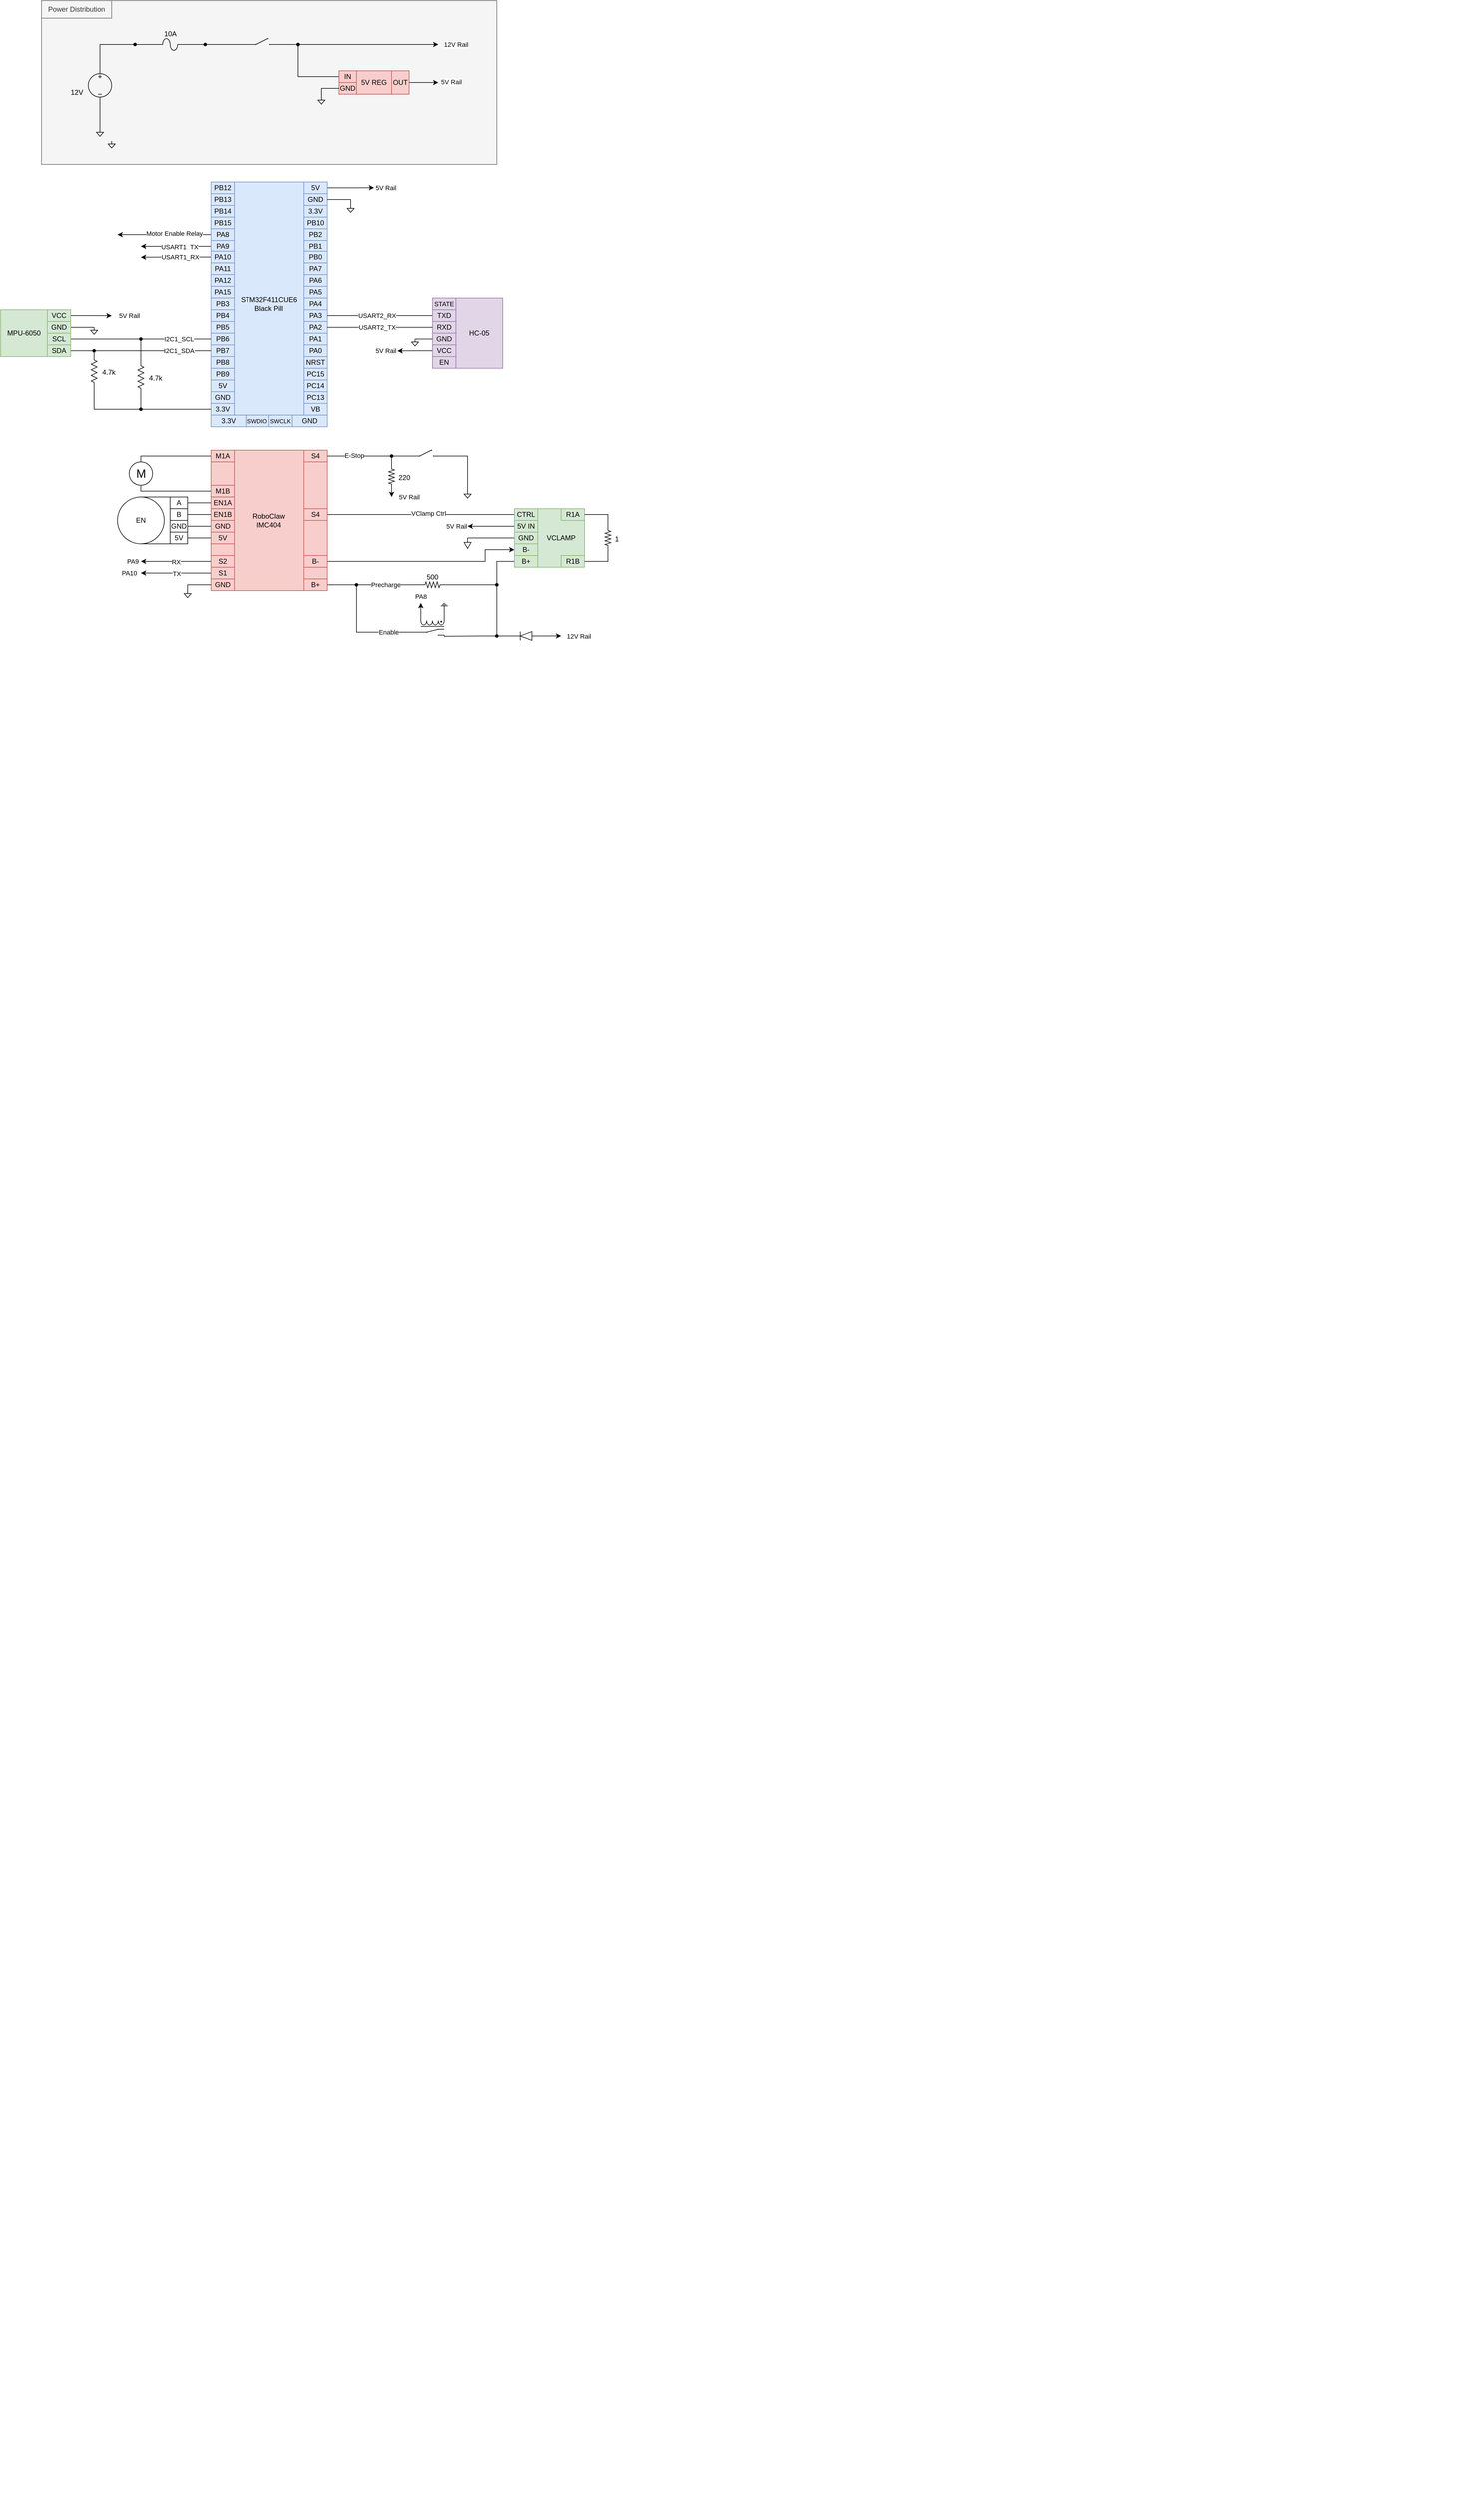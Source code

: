 <mxfile version="22.0.0" type="github">
  <diagram name="Page-1" id="9mDjnk1xl4LSsJzSr6N0">
    <mxGraphModel dx="2854" dy="2226" grid="1" gridSize="10" guides="1" tooltips="1" connect="1" arrows="1" fold="1" page="1" pageScale="1" pageWidth="850" pageHeight="1100" math="0" shadow="0">
      <root>
        <mxCell id="0" />
        <mxCell id="1" parent="0" />
        <mxCell id="q9O66fsoj4CQGOpoVoLm-138" value="" style="rounded=0;whiteSpace=wrap;html=1;fillColor=#f5f5f5;fontColor=#333333;strokeColor=#666666;" parent="1" vertex="1">
          <mxGeometry x="-50" y="-210" width="780" height="280" as="geometry" />
        </mxCell>
        <mxCell id="DiAU9s5X7gYXEooud-6u-108" value="" style="group" parent="1" vertex="1" connectable="0">
          <mxGeometry x="240" y="100" width="200" height="420" as="geometry" />
        </mxCell>
        <mxCell id="DiAU9s5X7gYXEooud-6u-1" value="&lt;div&gt;STM32F411CUE6&lt;/div&gt;&lt;div&gt;Black Pill&lt;br&gt;&lt;/div&gt;" style="rounded=0;whiteSpace=wrap;html=1;fillColor=#dae8fc;strokeColor=#6c8ebf;" parent="DiAU9s5X7gYXEooud-6u-108" vertex="1">
          <mxGeometry width="200" height="420" as="geometry" />
        </mxCell>
        <mxCell id="DiAU9s5X7gYXEooud-6u-2" value="PB12" style="rounded=0;whiteSpace=wrap;html=1;fillColor=#dae8fc;strokeColor=#6c8ebf;" parent="DiAU9s5X7gYXEooud-6u-108" vertex="1">
          <mxGeometry width="40" height="20" as="geometry" />
        </mxCell>
        <mxCell id="DiAU9s5X7gYXEooud-6u-4" value="PB13" style="rounded=0;whiteSpace=wrap;html=1;fillColor=#dae8fc;strokeColor=#6c8ebf;" parent="DiAU9s5X7gYXEooud-6u-108" vertex="1">
          <mxGeometry y="20" width="40" height="20" as="geometry" />
        </mxCell>
        <mxCell id="DYfATxnQDK458sTT8Pim-139" style="edgeStyle=orthogonalEdgeStyle;rounded=0;orthogonalLoop=1;jettySize=auto;html=1;exitX=0;exitY=0.5;exitDx=0;exitDy=0;" edge="1" parent="DiAU9s5X7gYXEooud-6u-108" source="DiAU9s5X7gYXEooud-6u-7">
          <mxGeometry relative="1" as="geometry">
            <mxPoint x="-160" y="90" as="targetPoint" />
            <mxPoint x="-55.0" y="79.48" as="sourcePoint" />
            <Array as="points">
              <mxPoint x="-150" y="90" />
              <mxPoint x="-150" y="90" />
            </Array>
          </mxGeometry>
        </mxCell>
        <mxCell id="DYfATxnQDK458sTT8Pim-140" value="Motor Enable Relay" style="edgeLabel;html=1;align=center;verticalAlign=middle;resizable=0;points=[];" vertex="1" connectable="0" parent="DYfATxnQDK458sTT8Pim-139">
          <mxGeometry x="0.426" y="2" relative="1" as="geometry">
            <mxPoint x="51" y="-4" as="offset" />
          </mxGeometry>
        </mxCell>
        <mxCell id="DiAU9s5X7gYXEooud-6u-5" value="PB14" style="rounded=0;whiteSpace=wrap;html=1;fillColor=#dae8fc;strokeColor=#6c8ebf;" parent="DiAU9s5X7gYXEooud-6u-108" vertex="1">
          <mxGeometry y="40" width="40" height="20" as="geometry" />
        </mxCell>
        <mxCell id="DiAU9s5X7gYXEooud-6u-6" value="PB15" style="rounded=0;whiteSpace=wrap;html=1;fillColor=#dae8fc;strokeColor=#6c8ebf;" parent="DiAU9s5X7gYXEooud-6u-108" vertex="1">
          <mxGeometry y="60" width="40" height="20" as="geometry" />
        </mxCell>
        <mxCell id="DiAU9s5X7gYXEooud-6u-7" value="PA8" style="rounded=0;whiteSpace=wrap;html=1;fillColor=#dae8fc;strokeColor=#6c8ebf;" parent="DiAU9s5X7gYXEooud-6u-108" vertex="1">
          <mxGeometry y="80" width="40" height="20" as="geometry" />
        </mxCell>
        <mxCell id="DYfATxnQDK458sTT8Pim-134" style="edgeStyle=orthogonalEdgeStyle;rounded=0;orthogonalLoop=1;jettySize=auto;html=1;exitX=0;exitY=0.5;exitDx=0;exitDy=0;" edge="1" parent="DiAU9s5X7gYXEooud-6u-108" source="DiAU9s5X7gYXEooud-6u-8">
          <mxGeometry relative="1" as="geometry">
            <mxPoint x="-120" y="110" as="targetPoint" />
          </mxGeometry>
        </mxCell>
        <mxCell id="DYfATxnQDK458sTT8Pim-136" value="USART1_TX" style="edgeLabel;html=1;align=center;verticalAlign=middle;resizable=0;points=[];" vertex="1" connectable="0" parent="DYfATxnQDK458sTT8Pim-134">
          <mxGeometry x="0.248" y="1" relative="1" as="geometry">
            <mxPoint x="20" y="-1" as="offset" />
          </mxGeometry>
        </mxCell>
        <mxCell id="DiAU9s5X7gYXEooud-6u-8" value="PA9" style="rounded=0;whiteSpace=wrap;html=1;fillColor=#dae8fc;strokeColor=#6c8ebf;" parent="DiAU9s5X7gYXEooud-6u-108" vertex="1">
          <mxGeometry y="100" width="40" height="20" as="geometry" />
        </mxCell>
        <mxCell id="DYfATxnQDK458sTT8Pim-135" style="edgeStyle=orthogonalEdgeStyle;rounded=0;orthogonalLoop=1;jettySize=auto;html=1;exitX=0;exitY=0.5;exitDx=0;exitDy=0;" edge="1" parent="DiAU9s5X7gYXEooud-6u-108" source="DiAU9s5X7gYXEooud-6u-9">
          <mxGeometry relative="1" as="geometry">
            <mxPoint x="-120" y="130.333" as="targetPoint" />
          </mxGeometry>
        </mxCell>
        <mxCell id="DYfATxnQDK458sTT8Pim-138" value="USART1_RX" style="edgeLabel;html=1;align=center;verticalAlign=middle;resizable=0;points=[];" vertex="1" connectable="0" parent="DYfATxnQDK458sTT8Pim-135">
          <mxGeometry x="-0.117" relative="1" as="geometry">
            <mxPoint as="offset" />
          </mxGeometry>
        </mxCell>
        <mxCell id="DiAU9s5X7gYXEooud-6u-9" value="PA10" style="rounded=0;whiteSpace=wrap;html=1;fillColor=#dae8fc;strokeColor=#6c8ebf;" parent="DiAU9s5X7gYXEooud-6u-108" vertex="1">
          <mxGeometry y="120" width="40" height="20" as="geometry" />
        </mxCell>
        <mxCell id="DiAU9s5X7gYXEooud-6u-10" value="PA11" style="rounded=0;whiteSpace=wrap;html=1;fillColor=#dae8fc;strokeColor=#6c8ebf;" parent="DiAU9s5X7gYXEooud-6u-108" vertex="1">
          <mxGeometry y="140" width="40" height="20" as="geometry" />
        </mxCell>
        <mxCell id="DiAU9s5X7gYXEooud-6u-11" value="PA12" style="rounded=0;whiteSpace=wrap;html=1;fillColor=#dae8fc;strokeColor=#6c8ebf;" parent="DiAU9s5X7gYXEooud-6u-108" vertex="1">
          <mxGeometry y="160" width="40" height="20" as="geometry" />
        </mxCell>
        <mxCell id="DiAU9s5X7gYXEooud-6u-12" value="PA15" style="rounded=0;whiteSpace=wrap;html=1;fillColor=#dae8fc;strokeColor=#6c8ebf;" parent="DiAU9s5X7gYXEooud-6u-108" vertex="1">
          <mxGeometry y="180" width="40" height="20" as="geometry" />
        </mxCell>
        <mxCell id="DiAU9s5X7gYXEooud-6u-13" value="PB3" style="rounded=0;whiteSpace=wrap;html=1;fillColor=#dae8fc;strokeColor=#6c8ebf;" parent="DiAU9s5X7gYXEooud-6u-108" vertex="1">
          <mxGeometry y="200" width="40" height="20" as="geometry" />
        </mxCell>
        <mxCell id="DiAU9s5X7gYXEooud-6u-14" value="PB4" style="rounded=0;whiteSpace=wrap;html=1;fillColor=#dae8fc;strokeColor=#6c8ebf;" parent="DiAU9s5X7gYXEooud-6u-108" vertex="1">
          <mxGeometry y="220" width="40" height="20" as="geometry" />
        </mxCell>
        <mxCell id="DiAU9s5X7gYXEooud-6u-15" value="PB5" style="rounded=0;whiteSpace=wrap;html=1;fillColor=#dae8fc;strokeColor=#6c8ebf;" parent="DiAU9s5X7gYXEooud-6u-108" vertex="1">
          <mxGeometry y="240" width="40" height="20" as="geometry" />
        </mxCell>
        <mxCell id="DiAU9s5X7gYXEooud-6u-16" value="PB6" style="rounded=0;whiteSpace=wrap;html=1;fillColor=#dae8fc;strokeColor=#6c8ebf;" parent="DiAU9s5X7gYXEooud-6u-108" vertex="1">
          <mxGeometry y="260" width="40" height="20" as="geometry" />
        </mxCell>
        <mxCell id="DiAU9s5X7gYXEooud-6u-17" value="PB7" style="rounded=0;whiteSpace=wrap;html=1;fillColor=#dae8fc;strokeColor=#6c8ebf;" parent="DiAU9s5X7gYXEooud-6u-108" vertex="1">
          <mxGeometry y="280" width="40" height="20" as="geometry" />
        </mxCell>
        <mxCell id="DiAU9s5X7gYXEooud-6u-18" value="PB8" style="rounded=0;whiteSpace=wrap;html=1;fillColor=#dae8fc;strokeColor=#6c8ebf;" parent="DiAU9s5X7gYXEooud-6u-108" vertex="1">
          <mxGeometry y="300" width="40" height="20" as="geometry" />
        </mxCell>
        <mxCell id="DiAU9s5X7gYXEooud-6u-19" value="PB9" style="rounded=0;whiteSpace=wrap;html=1;fillColor=#dae8fc;strokeColor=#6c8ebf;" parent="DiAU9s5X7gYXEooud-6u-108" vertex="1">
          <mxGeometry y="320" width="40" height="20" as="geometry" />
        </mxCell>
        <mxCell id="DiAU9s5X7gYXEooud-6u-20" value="5V" style="rounded=0;whiteSpace=wrap;html=1;fillColor=#dae8fc;strokeColor=#6c8ebf;" parent="DiAU9s5X7gYXEooud-6u-108" vertex="1">
          <mxGeometry y="340" width="40" height="20" as="geometry" />
        </mxCell>
        <mxCell id="DiAU9s5X7gYXEooud-6u-21" value="GND" style="rounded=0;whiteSpace=wrap;html=1;fillColor=#dae8fc;strokeColor=#6c8ebf;" parent="DiAU9s5X7gYXEooud-6u-108" vertex="1">
          <mxGeometry y="360" width="40" height="20" as="geometry" />
        </mxCell>
        <mxCell id="DiAU9s5X7gYXEooud-6u-22" value="3.3V" style="rounded=0;whiteSpace=wrap;html=1;fillColor=#dae8fc;strokeColor=#6c8ebf;" parent="DiAU9s5X7gYXEooud-6u-108" vertex="1">
          <mxGeometry y="380" width="40" height="20" as="geometry" />
        </mxCell>
        <mxCell id="DYfATxnQDK458sTT8Pim-1" style="edgeStyle=orthogonalEdgeStyle;rounded=0;orthogonalLoop=1;jettySize=auto;html=1;exitX=1;exitY=0.5;exitDx=0;exitDy=0;" edge="1" parent="DiAU9s5X7gYXEooud-6u-108" source="DiAU9s5X7gYXEooud-6u-23">
          <mxGeometry relative="1" as="geometry">
            <mxPoint x="280" y="9.897" as="targetPoint" />
          </mxGeometry>
        </mxCell>
        <mxCell id="DYfATxnQDK458sTT8Pim-2" value="5V Rail" style="edgeLabel;html=1;align=center;verticalAlign=middle;resizable=0;points=[];" vertex="1" connectable="0" parent="DYfATxnQDK458sTT8Pim-1">
          <mxGeometry x="0.924" relative="1" as="geometry">
            <mxPoint x="23" as="offset" />
          </mxGeometry>
        </mxCell>
        <mxCell id="DiAU9s5X7gYXEooud-6u-23" value="5V" style="rounded=0;whiteSpace=wrap;html=1;fillColor=#dae8fc;strokeColor=#6c8ebf;" parent="DiAU9s5X7gYXEooud-6u-108" vertex="1">
          <mxGeometry x="160" width="40" height="20" as="geometry" />
        </mxCell>
        <mxCell id="DiAU9s5X7gYXEooud-6u-24" value="GND" style="rounded=0;whiteSpace=wrap;html=1;fillColor=#dae8fc;strokeColor=#6c8ebf;" parent="DiAU9s5X7gYXEooud-6u-108" vertex="1">
          <mxGeometry x="160" y="20" width="40" height="20" as="geometry" />
        </mxCell>
        <mxCell id="DiAU9s5X7gYXEooud-6u-25" value="3.3V" style="rounded=0;whiteSpace=wrap;html=1;fillColor=#dae8fc;strokeColor=#6c8ebf;" parent="DiAU9s5X7gYXEooud-6u-108" vertex="1">
          <mxGeometry x="160" y="40" width="40" height="20" as="geometry" />
        </mxCell>
        <mxCell id="DiAU9s5X7gYXEooud-6u-26" value="PB10" style="rounded=0;whiteSpace=wrap;html=1;fillColor=#dae8fc;strokeColor=#6c8ebf;" parent="DiAU9s5X7gYXEooud-6u-108" vertex="1">
          <mxGeometry x="160" y="60" width="40" height="20" as="geometry" />
        </mxCell>
        <mxCell id="DiAU9s5X7gYXEooud-6u-27" value="PB2" style="rounded=0;whiteSpace=wrap;html=1;fillColor=#dae8fc;strokeColor=#6c8ebf;" parent="DiAU9s5X7gYXEooud-6u-108" vertex="1">
          <mxGeometry x="160" y="80" width="40" height="20" as="geometry" />
        </mxCell>
        <mxCell id="DiAU9s5X7gYXEooud-6u-28" value="PB1" style="rounded=0;whiteSpace=wrap;html=1;fillColor=#dae8fc;strokeColor=#6c8ebf;" parent="DiAU9s5X7gYXEooud-6u-108" vertex="1">
          <mxGeometry x="160" y="100" width="40" height="20" as="geometry" />
        </mxCell>
        <mxCell id="DiAU9s5X7gYXEooud-6u-29" value="PB0" style="rounded=0;whiteSpace=wrap;html=1;fillColor=#dae8fc;strokeColor=#6c8ebf;" parent="DiAU9s5X7gYXEooud-6u-108" vertex="1">
          <mxGeometry x="160" y="120" width="40" height="20" as="geometry" />
        </mxCell>
        <mxCell id="DiAU9s5X7gYXEooud-6u-30" value="PA7" style="rounded=0;whiteSpace=wrap;html=1;fillColor=#dae8fc;strokeColor=#6c8ebf;" parent="DiAU9s5X7gYXEooud-6u-108" vertex="1">
          <mxGeometry x="160" y="140" width="40" height="20" as="geometry" />
        </mxCell>
        <mxCell id="DiAU9s5X7gYXEooud-6u-31" value="PA6" style="rounded=0;whiteSpace=wrap;html=1;fillColor=#dae8fc;strokeColor=#6c8ebf;" parent="DiAU9s5X7gYXEooud-6u-108" vertex="1">
          <mxGeometry x="160" y="160" width="40" height="20" as="geometry" />
        </mxCell>
        <mxCell id="DiAU9s5X7gYXEooud-6u-32" value="PA5" style="rounded=0;whiteSpace=wrap;html=1;fillColor=#dae8fc;strokeColor=#6c8ebf;" parent="DiAU9s5X7gYXEooud-6u-108" vertex="1">
          <mxGeometry x="160" y="180" width="40" height="20" as="geometry" />
        </mxCell>
        <mxCell id="DiAU9s5X7gYXEooud-6u-33" value="PA4" style="rounded=0;whiteSpace=wrap;html=1;fillColor=#dae8fc;strokeColor=#6c8ebf;" parent="DiAU9s5X7gYXEooud-6u-108" vertex="1">
          <mxGeometry x="160" y="200" width="40" height="20" as="geometry" />
        </mxCell>
        <mxCell id="DiAU9s5X7gYXEooud-6u-34" value="PA3" style="rounded=0;whiteSpace=wrap;html=1;fillColor=#dae8fc;strokeColor=#6c8ebf;" parent="DiAU9s5X7gYXEooud-6u-108" vertex="1">
          <mxGeometry x="160" y="220" width="40" height="20" as="geometry" />
        </mxCell>
        <mxCell id="DiAU9s5X7gYXEooud-6u-35" value="PA2" style="rounded=0;whiteSpace=wrap;html=1;fillColor=#dae8fc;strokeColor=#6c8ebf;" parent="DiAU9s5X7gYXEooud-6u-108" vertex="1">
          <mxGeometry x="160" y="240" width="40" height="20" as="geometry" />
        </mxCell>
        <mxCell id="DiAU9s5X7gYXEooud-6u-36" value="PA1" style="rounded=0;whiteSpace=wrap;html=1;fillColor=#dae8fc;strokeColor=#6c8ebf;" parent="DiAU9s5X7gYXEooud-6u-108" vertex="1">
          <mxGeometry x="160" y="260" width="40" height="20" as="geometry" />
        </mxCell>
        <mxCell id="DiAU9s5X7gYXEooud-6u-37" value="PA0" style="rounded=0;whiteSpace=wrap;html=1;fillColor=#dae8fc;strokeColor=#6c8ebf;" parent="DiAU9s5X7gYXEooud-6u-108" vertex="1">
          <mxGeometry x="160" y="280" width="40" height="20" as="geometry" />
        </mxCell>
        <mxCell id="DiAU9s5X7gYXEooud-6u-38" value="NRST" style="rounded=0;whiteSpace=wrap;html=1;fillColor=#dae8fc;strokeColor=#6c8ebf;" parent="DiAU9s5X7gYXEooud-6u-108" vertex="1">
          <mxGeometry x="160" y="300" width="40" height="20" as="geometry" />
        </mxCell>
        <mxCell id="DiAU9s5X7gYXEooud-6u-39" value="PC15" style="rounded=0;whiteSpace=wrap;html=1;fillColor=#dae8fc;strokeColor=#6c8ebf;" parent="DiAU9s5X7gYXEooud-6u-108" vertex="1">
          <mxGeometry x="160" y="320" width="40" height="20" as="geometry" />
        </mxCell>
        <mxCell id="DiAU9s5X7gYXEooud-6u-40" value="PC14" style="rounded=0;whiteSpace=wrap;html=1;fillColor=#dae8fc;strokeColor=#6c8ebf;" parent="DiAU9s5X7gYXEooud-6u-108" vertex="1">
          <mxGeometry x="160" y="340" width="40" height="20" as="geometry" />
        </mxCell>
        <mxCell id="DiAU9s5X7gYXEooud-6u-41" value="PC13" style="rounded=0;whiteSpace=wrap;html=1;fillColor=#dae8fc;strokeColor=#6c8ebf;" parent="DiAU9s5X7gYXEooud-6u-108" vertex="1">
          <mxGeometry x="160" y="360" width="40" height="20" as="geometry" />
        </mxCell>
        <mxCell id="DiAU9s5X7gYXEooud-6u-42" value="VB" style="rounded=0;whiteSpace=wrap;html=1;fillColor=#dae8fc;strokeColor=#6c8ebf;" parent="DiAU9s5X7gYXEooud-6u-108" vertex="1">
          <mxGeometry x="160" y="380" width="40" height="20" as="geometry" />
        </mxCell>
        <mxCell id="DiAU9s5X7gYXEooud-6u-43" value="3.3V" style="rounded=0;whiteSpace=wrap;html=1;fillColor=#dae8fc;strokeColor=#6c8ebf;" parent="DiAU9s5X7gYXEooud-6u-108" vertex="1">
          <mxGeometry y="400" width="60" height="20" as="geometry" />
        </mxCell>
        <mxCell id="DiAU9s5X7gYXEooud-6u-44" value="SWDIO" style="rounded=0;whiteSpace=wrap;html=1;fontSize=10;fillColor=#dae8fc;strokeColor=#6c8ebf;" parent="DiAU9s5X7gYXEooud-6u-108" vertex="1">
          <mxGeometry x="60" y="400" width="40" height="20" as="geometry" />
        </mxCell>
        <mxCell id="DiAU9s5X7gYXEooud-6u-45" value="SWCLK" style="rounded=0;whiteSpace=wrap;html=1;fontSize=10;fillColor=#dae8fc;strokeColor=#6c8ebf;" parent="DiAU9s5X7gYXEooud-6u-108" vertex="1">
          <mxGeometry x="100" y="400" width="40" height="20" as="geometry" />
        </mxCell>
        <mxCell id="DiAU9s5X7gYXEooud-6u-46" value="GND" style="rounded=0;whiteSpace=wrap;html=1;fillColor=#dae8fc;strokeColor=#6c8ebf;" parent="DiAU9s5X7gYXEooud-6u-108" vertex="1">
          <mxGeometry x="140" y="400" width="60" height="20" as="geometry" />
        </mxCell>
        <mxCell id="DiAU9s5X7gYXEooud-6u-109" style="edgeStyle=orthogonalEdgeStyle;rounded=0;orthogonalLoop=1;jettySize=auto;html=1;exitX=1;exitY=0.5;exitDx=0;exitDy=0;entryX=0;entryY=0.5;entryDx=0;entryDy=0;endArrow=none;endFill=0;" parent="1" source="DiAU9s5X7gYXEooud-6u-34" target="DiAU9s5X7gYXEooud-6u-101" edge="1">
          <mxGeometry relative="1" as="geometry" />
        </mxCell>
        <mxCell id="DiAU9s5X7gYXEooud-6u-171" value="USART2_RX" style="edgeLabel;html=1;align=center;verticalAlign=middle;resizable=0;points=[];" parent="DiAU9s5X7gYXEooud-6u-109" vertex="1" connectable="0">
          <mxGeometry x="0.043" y="-1" relative="1" as="geometry">
            <mxPoint x="-9" y="-1" as="offset" />
          </mxGeometry>
        </mxCell>
        <mxCell id="DiAU9s5X7gYXEooud-6u-110" value="" style="group" parent="1" vertex="1" connectable="0">
          <mxGeometry x="620.05" y="300" width="120" height="120" as="geometry" />
        </mxCell>
        <mxCell id="DiAU9s5X7gYXEooud-6u-97" value="" style="group;fillColor=#e1d5e7;strokeColor=#9673a6;fontSize=10;container=0;" parent="DiAU9s5X7gYXEooud-6u-110" vertex="1" connectable="0">
          <mxGeometry width="120" height="120" as="geometry" />
        </mxCell>
        <mxCell id="DiAU9s5X7gYXEooud-6u-99" value="&lt;font style=&quot;font-size: 11px;&quot;&gt;STATE&lt;/font&gt;" style="rounded=0;whiteSpace=wrap;html=1;fillColor=#e1d5e7;strokeColor=#9673a6;" parent="DiAU9s5X7gYXEooud-6u-110" vertex="1">
          <mxGeometry width="40" height="20" as="geometry" />
        </mxCell>
        <mxCell id="DiAU9s5X7gYXEooud-6u-100" value="RXD" style="rounded=0;whiteSpace=wrap;html=1;fillColor=#e1d5e7;strokeColor=#9673a6;" parent="DiAU9s5X7gYXEooud-6u-110" vertex="1">
          <mxGeometry y="40" width="40" height="20" as="geometry" />
        </mxCell>
        <mxCell id="DiAU9s5X7gYXEooud-6u-101" value="TXD" style="rounded=0;whiteSpace=wrap;html=1;fillColor=#e1d5e7;strokeColor=#9673a6;" parent="DiAU9s5X7gYXEooud-6u-110" vertex="1">
          <mxGeometry y="20" width="40" height="20" as="geometry" />
        </mxCell>
        <mxCell id="DiAU9s5X7gYXEooud-6u-102" value="GND" style="rounded=0;whiteSpace=wrap;html=1;fillColor=#e1d5e7;strokeColor=#9673a6;" parent="DiAU9s5X7gYXEooud-6u-110" vertex="1">
          <mxGeometry y="60" width="40" height="20" as="geometry" />
        </mxCell>
        <mxCell id="DiAU9s5X7gYXEooud-6u-162" style="edgeStyle=orthogonalEdgeStyle;rounded=0;orthogonalLoop=1;jettySize=auto;html=1;exitX=0;exitY=0.5;exitDx=0;exitDy=0;" parent="DiAU9s5X7gYXEooud-6u-110" source="DiAU9s5X7gYXEooud-6u-103" edge="1">
          <mxGeometry relative="1" as="geometry">
            <mxPoint x="-60" y="90.19" as="targetPoint" />
          </mxGeometry>
        </mxCell>
        <mxCell id="DiAU9s5X7gYXEooud-6u-163" value="5V Rail" style="edgeLabel;html=1;align=center;verticalAlign=middle;resizable=0;points=[];" parent="DiAU9s5X7gYXEooud-6u-162" vertex="1" connectable="0">
          <mxGeometry x="1" y="3" relative="1" as="geometry">
            <mxPoint x="-20" y="-3" as="offset" />
          </mxGeometry>
        </mxCell>
        <mxCell id="DiAU9s5X7gYXEooud-6u-103" value="VCC" style="rounded=0;whiteSpace=wrap;html=1;fillColor=#e1d5e7;strokeColor=#9673a6;" parent="DiAU9s5X7gYXEooud-6u-110" vertex="1">
          <mxGeometry y="80" width="40" height="20" as="geometry" />
        </mxCell>
        <mxCell id="DiAU9s5X7gYXEooud-6u-104" value="EN" style="rounded=0;whiteSpace=wrap;html=1;fillColor=#e1d5e7;strokeColor=#9673a6;" parent="DiAU9s5X7gYXEooud-6u-110" vertex="1">
          <mxGeometry y="100" width="40" height="20" as="geometry" />
        </mxCell>
        <mxCell id="DiAU9s5X7gYXEooud-6u-106" value="HC-05" style="rounded=0;whiteSpace=wrap;html=1;fillColor=#e1d5e7;strokeColor=#9673a6;" parent="DiAU9s5X7gYXEooud-6u-110" vertex="1">
          <mxGeometry x="40" width="80" height="120" as="geometry" />
        </mxCell>
        <mxCell id="DiAU9s5X7gYXEooud-6u-111" style="edgeStyle=orthogonalEdgeStyle;rounded=0;orthogonalLoop=1;jettySize=auto;html=1;exitX=1;exitY=0.5;exitDx=0;exitDy=0;entryX=0;entryY=0.5;entryDx=0;entryDy=0;endArrow=none;endFill=0;" parent="1" source="DiAU9s5X7gYXEooud-6u-35" target="DiAU9s5X7gYXEooud-6u-100" edge="1">
          <mxGeometry relative="1" as="geometry" />
        </mxCell>
        <mxCell id="DiAU9s5X7gYXEooud-6u-173" value="USART2_TX" style="edgeLabel;html=1;align=center;verticalAlign=middle;resizable=0;points=[];" parent="DiAU9s5X7gYXEooud-6u-111" vertex="1" connectable="0">
          <mxGeometry x="-0.014" relative="1" as="geometry">
            <mxPoint x="-4" as="offset" />
          </mxGeometry>
        </mxCell>
        <mxCell id="DiAU9s5X7gYXEooud-6u-166" style="edgeStyle=orthogonalEdgeStyle;rounded=0;orthogonalLoop=1;jettySize=auto;html=1;exitX=1;exitY=0.5;exitDx=0;exitDy=0;entryX=0.5;entryY=0;entryDx=0;entryDy=0;endArrow=none;endFill=0;" parent="1" source="DiAU9s5X7gYXEooud-6u-24" target="DYfATxnQDK458sTT8Pim-3" edge="1">
          <mxGeometry relative="1" as="geometry">
            <mxPoint x="490" y="130.0" as="targetPoint" />
            <Array as="points">
              <mxPoint x="480" y="130" />
            </Array>
          </mxGeometry>
        </mxCell>
        <mxCell id="DiAU9s5X7gYXEooud-6u-178" style="edgeStyle=orthogonalEdgeStyle;rounded=0;orthogonalLoop=1;jettySize=auto;html=1;exitX=0;exitY=0.5;exitDx=0;exitDy=0;endArrow=none;endFill=0;entryX=1;entryY=0.5;entryDx=0;entryDy=0;" parent="1" source="DiAU9s5X7gYXEooud-6u-17" target="DiAU9s5X7gYXEooud-6u-50" edge="1">
          <mxGeometry relative="1" as="geometry">
            <mxPoint x="117.66" y="390.17" as="targetPoint" />
          </mxGeometry>
        </mxCell>
        <mxCell id="DiAU9s5X7gYXEooud-6u-181" value="I2C1_SDA" style="edgeLabel;html=1;align=center;verticalAlign=middle;resizable=0;points=[];" parent="DiAU9s5X7gYXEooud-6u-178" vertex="1" connectable="0">
          <mxGeometry x="0.324" y="-1" relative="1" as="geometry">
            <mxPoint x="104" y="1" as="offset" />
          </mxGeometry>
        </mxCell>
        <mxCell id="DiAU9s5X7gYXEooud-6u-176" style="edgeStyle=orthogonalEdgeStyle;rounded=0;orthogonalLoop=1;jettySize=auto;html=1;exitX=0;exitY=0.5;exitDx=0;exitDy=0;endArrow=none;endFill=0;entryX=1;entryY=0.5;entryDx=0;entryDy=0;" parent="1" source="DiAU9s5X7gYXEooud-6u-16" target="DiAU9s5X7gYXEooud-6u-182" edge="1">
          <mxGeometry relative="1" as="geometry">
            <mxPoint x="120" y="370" as="targetPoint" />
          </mxGeometry>
        </mxCell>
        <mxCell id="DiAU9s5X7gYXEooud-6u-177" value="I2C1_SCL" style="edgeLabel;html=1;align=center;verticalAlign=middle;resizable=0;points=[];" parent="DiAU9s5X7gYXEooud-6u-176" vertex="1" connectable="0">
          <mxGeometry x="0.332" relative="1" as="geometry">
            <mxPoint x="105" as="offset" />
          </mxGeometry>
        </mxCell>
        <mxCell id="DiAU9s5X7gYXEooud-6u-215" value="" style="shape=waypoint;sketch=0;size=6;pointerEvents=1;points=[];fillColor=none;resizable=0;rotatable=0;perimeter=centerPerimeter;snapToPoint=1;" parent="1" vertex="1">
          <mxGeometry x="110" y="360" width="20" height="20" as="geometry" />
        </mxCell>
        <mxCell id="DiAU9s5X7gYXEooud-6u-226" value="4.7k" style="pointerEvents=1;verticalLabelPosition=middle;shadow=0;dashed=0;align=left;html=1;verticalAlign=top;shape=mxgraph.electrical.resistors.resistor_2;labelPosition=center;spacingBottom=0;spacingLeft=19;direction=west;spacing=0;spacingTop=20;points=[[0,0.5,0,0,0],[0.5,0,0,0,-3],[0.5,1,0,0,2],[1,0.5,0,0,0]];fillColor=none;rotation=90;horizontal=0;" parent="1" vertex="1">
          <mxGeometry x="90" y="430" width="60" height="10" as="geometry" />
        </mxCell>
        <mxCell id="DiAU9s5X7gYXEooud-6u-227" value="4.7k" style="pointerEvents=1;verticalLabelPosition=middle;shadow=0;dashed=0;align=left;html=1;verticalAlign=top;shape=mxgraph.electrical.resistors.resistor_2;labelPosition=center;spacingBottom=0;spacingLeft=19;direction=west;spacing=0;spacingTop=20;points=[[0,0.5,0,0,0],[0.5,0,0,0,-3],[0.5,1,0,0,2],[1,0.5,0,0,0]];fillColor=none;rotation=90;horizontal=0;" parent="1" vertex="1">
          <mxGeometry x="10" y="420" width="60" height="10" as="geometry" />
        </mxCell>
        <mxCell id="DiAU9s5X7gYXEooud-6u-229" value="" style="shape=waypoint;sketch=0;size=6;pointerEvents=1;points=[];fillColor=none;resizable=0;rotatable=0;perimeter=centerPerimeter;snapToPoint=1;" parent="1" vertex="1">
          <mxGeometry x="30" y="380" width="20" height="20" as="geometry" />
        </mxCell>
        <mxCell id="q9O66fsoj4CQGOpoVoLm-80" style="edgeStyle=orthogonalEdgeStyle;rounded=0;orthogonalLoop=1;jettySize=auto;html=1;exitX=0;exitY=0.5;exitDx=0;exitDy=0;endArrow=none;endFill=0;entryX=0.7;entryY=0.446;entryDx=0;entryDy=0;entryPerimeter=0;" parent="1" source="q9O66fsoj4CQGOpoVoLm-91" target="q9O66fsoj4CQGOpoVoLm-84" edge="1">
          <mxGeometry relative="1" as="geometry">
            <mxPoint x="663" y="889.95" as="sourcePoint" />
            <mxPoint x="602" y="889.95" as="targetPoint" />
          </mxGeometry>
        </mxCell>
        <mxCell id="DYfATxnQDK458sTT8Pim-76" value="Enable" style="edgeLabel;html=1;align=center;verticalAlign=middle;resizable=0;points=[];" vertex="1" connectable="0" parent="q9O66fsoj4CQGOpoVoLm-80">
          <mxGeometry x="-0.418" relative="1" as="geometry">
            <mxPoint as="offset" />
          </mxGeometry>
        </mxCell>
        <mxCell id="q9O66fsoj4CQGOpoVoLm-82" value="500" style="pointerEvents=1;verticalLabelPosition=middle;shadow=0;dashed=0;align=left;html=1;verticalAlign=top;shape=mxgraph.electrical.resistors.resistor_2;labelPosition=center;spacingBottom=0;spacingLeft=10;direction=west;spacing=0;spacingTop=-20;points=[[0,0.5,0,0,0],[0.5,0,0,0,-3],[0.5,1,0,0,2],[1,0.5,0,0,0]];fillColor=none;" parent="1" vertex="1">
          <mxGeometry x="600" y="785" width="40" height="10" as="geometry" />
        </mxCell>
        <mxCell id="q9O66fsoj4CQGOpoVoLm-83" style="edgeStyle=orthogonalEdgeStyle;rounded=0;orthogonalLoop=1;jettySize=auto;html=1;exitX=1;exitY=0.5;exitDx=0;exitDy=0;endArrow=none;endFill=0;entryX=0.567;entryY=-0.083;entryDx=0;entryDy=0;entryPerimeter=0;exitPerimeter=0;" parent="1" source="q9O66fsoj4CQGOpoVoLm-82" target="q9O66fsoj4CQGOpoVoLm-84" edge="1">
          <mxGeometry relative="1" as="geometry">
            <mxPoint x="562" y="859.95" as="targetPoint" />
            <mxPoint x="602.11" y="737.45" as="sourcePoint" />
          </mxGeometry>
        </mxCell>
        <mxCell id="q9O66fsoj4CQGOpoVoLm-180" style="edgeStyle=orthogonalEdgeStyle;rounded=0;orthogonalLoop=1;jettySize=auto;html=1;entryX=1;entryY=0.5;entryDx=0;entryDy=0;endArrow=none;endFill=0;" parent="1" source="q9O66fsoj4CQGOpoVoLm-84" target="q9O66fsoj4CQGOpoVoLm-176" edge="1">
          <mxGeometry relative="1" as="geometry" />
        </mxCell>
        <mxCell id="DYfATxnQDK458sTT8Pim-73" value="" style="edgeStyle=orthogonalEdgeStyle;rounded=0;orthogonalLoop=1;jettySize=auto;html=1;endArrow=none;endFill=0;" edge="1" parent="1" source="q9O66fsoj4CQGOpoVoLm-84" target="q9O66fsoj4CQGOpoVoLm-82">
          <mxGeometry relative="1" as="geometry" />
        </mxCell>
        <mxCell id="DYfATxnQDK458sTT8Pim-75" value="Precharge" style="edgeLabel;html=1;align=center;verticalAlign=middle;resizable=0;points=[];" vertex="1" connectable="0" parent="DYfATxnQDK458sTT8Pim-73">
          <mxGeometry x="-0.104" relative="1" as="geometry">
            <mxPoint as="offset" />
          </mxGeometry>
        </mxCell>
        <mxCell id="q9O66fsoj4CQGOpoVoLm-84" value="" style="shape=waypoint;sketch=0;size=6;pointerEvents=1;points=[];fillColor=none;resizable=0;rotatable=0;perimeter=centerPerimeter;snapToPoint=1;" parent="1" vertex="1">
          <mxGeometry x="480" y="780" width="20" height="20" as="geometry" />
        </mxCell>
        <mxCell id="q9O66fsoj4CQGOpoVoLm-184" style="edgeStyle=orthogonalEdgeStyle;rounded=0;orthogonalLoop=1;jettySize=auto;html=1;entryX=1;entryY=0.5;entryDx=0;entryDy=0;endArrow=none;endFill=0;" parent="1" source="q9O66fsoj4CQGOpoVoLm-85" target="q9O66fsoj4CQGOpoVoLm-183" edge="1">
          <mxGeometry relative="1" as="geometry" />
        </mxCell>
        <mxCell id="q9O66fsoj4CQGOpoVoLm-220" style="edgeStyle=orthogonalEdgeStyle;rounded=0;orthogonalLoop=1;jettySize=auto;html=1;entryX=1;entryY=1;entryDx=0;entryDy=0;endArrow=none;endFill=0;" parent="1" source="q9O66fsoj4CQGOpoVoLm-85" target="q9O66fsoj4CQGOpoVoLm-91" edge="1">
          <mxGeometry relative="1" as="geometry">
            <Array as="points">
              <mxPoint x="705" y="878" />
              <mxPoint x="640" y="878" />
            </Array>
          </mxGeometry>
        </mxCell>
        <mxCell id="q9O66fsoj4CQGOpoVoLm-85" value="" style="shape=waypoint;sketch=0;size=6;pointerEvents=1;points=[];fillColor=none;resizable=0;rotatable=0;perimeter=centerPerimeter;snapToPoint=1;" parent="1" vertex="1">
          <mxGeometry x="720" y="867.45" width="20" height="20" as="geometry" />
        </mxCell>
        <mxCell id="q9O66fsoj4CQGOpoVoLm-87" value="" style="group" parent="1" vertex="1" connectable="0">
          <mxGeometry x="600" y="851" width="40" height="25" as="geometry" />
        </mxCell>
        <mxCell id="q9O66fsoj4CQGOpoVoLm-88" style="edgeStyle=orthogonalEdgeStyle;rounded=0;orthogonalLoop=1;jettySize=auto;html=1;exitX=0;exitY=0;exitDx=0;exitDy=0;" parent="q9O66fsoj4CQGOpoVoLm-87" source="q9O66fsoj4CQGOpoVoLm-90" edge="1">
          <mxGeometry relative="1" as="geometry">
            <mxPoint y="-30" as="targetPoint" />
          </mxGeometry>
        </mxCell>
        <mxCell id="q9O66fsoj4CQGOpoVoLm-89" value="PA8" style="edgeLabel;html=1;align=center;verticalAlign=middle;resizable=0;points=[];" parent="q9O66fsoj4CQGOpoVoLm-88" vertex="1" connectable="0">
          <mxGeometry x="0.88" y="1" relative="1" as="geometry">
            <mxPoint x="1" y="-13" as="offset" />
          </mxGeometry>
        </mxCell>
        <mxCell id="q9O66fsoj4CQGOpoVoLm-90" value="" style="shape=stencil(vZXdcoIwEEafJrdOfpDhtkPb94gYS8aYMAkqvn0DoS3BQBS1N858u8PZA2QFkNyUtGIAwxKQd4AxhvbHxrOLWR+pqVhRu9qJak43grmOqbXaszPf1j2By5JpXrdd8gHgG2iREJC8UFJaCFfSeJ1B38Iol/Za2DhYP/7ipcryD6xm2lWRqwL8eTMWvQbr26LX2D4NG7R92Osug9X6X17ECq8fvrtJBsltZepsk3xDi/2XVke5DU5mQvDKsL+xaebNxd46Ji6VXgoKTYwl+U5pNuOz40K4lZ55XBVtl/2q8dM+qNPghoIrHCb/vo6jdgTkI5D/H9VgP19GuSGjfp/hIomYRRKxSMYWSySSiEQakUifIZFGJLKIRLZEYu5Q3UYQXA4I2T2IbqUmTr39hE7tS3fZ1cJ1VffZ7Qrf);whiteSpace=wrap;html=1;direction=north;fillColor=none;spacingTop=0;spacing=0;spacingLeft=0;verticalAlign=top;align=center;labelPosition=center;verticalLabelPosition=bottom;spacingBottom=0;spacingRight=0;rotation=90;" parent="q9O66fsoj4CQGOpoVoLm-87" vertex="1">
          <mxGeometry x="15" y="-15" width="10" height="40" as="geometry" />
        </mxCell>
        <mxCell id="q9O66fsoj4CQGOpoVoLm-91" value="" style="shape=stencil(zZVhT8MgEIZ/DR81FDazfTR1/g/WnZaMAQHc9N9Le60paalT18SkafLeWx4O7gqEl74WFgijNeFPhLEVja8oLyg3nRTeQhUwdhZOir0CdHxw5ggXeQgdQeoanAyNy3eEPsZvmoeXldE6QqTRPnEGfoQJqeNY+o6wbvqPTt2vUds4wwkCOIwXGCXs+WpwkYCLZbD0J1hexkhuj3i5F9Xx1Zk3fRiPynovxsGE8WVLpbB+M8u0oqnsyOjtkzlDrl69nEb3BCX1gHADxAOdqsI8IV3GbwhpDptb57D6exLziLaTMsWOx8R3bXJVL4FS0vpBhsU2/Q+3yenDUNWJyrEXynCdZnhX/PcM+RJ72DbH6DRpo3iBtIFP);whiteSpace=wrap;html=1;" parent="q9O66fsoj4CQGOpoVoLm-87" vertex="1">
          <mxGeometry y="15" width="40" height="10" as="geometry" />
        </mxCell>
        <mxCell id="q9O66fsoj4CQGOpoVoLm-92" style="edgeStyle=orthogonalEdgeStyle;rounded=0;orthogonalLoop=1;jettySize=auto;html=1;exitX=0.5;exitY=0;exitDx=0;exitDy=0;endArrow=none;endFill=0;entryX=1;entryY=0;entryDx=0;entryDy=0;" parent="1" source="q9O66fsoj4CQGOpoVoLm-93" target="q9O66fsoj4CQGOpoVoLm-90" edge="1">
          <mxGeometry relative="1" as="geometry">
            <mxPoint x="640" y="841" as="targetPoint" />
          </mxGeometry>
        </mxCell>
        <mxCell id="q9O66fsoj4CQGOpoVoLm-93" value="" style="shape=stencil(pZPZDoIwEEW/pq+mtOLyaFD/o8AojdiSUre/tzCgVmji8kIy9zJnbiZTwpO6EBUQRgvC14QxRt3HlRe/FHUFmUXtLIwUaQno1NboA1xkbjuCVAUYaRuXbwhdkYZBCU8yrZSDSK1qz3nxHUxI5XrpFWF0EuOYW1djVbkJR7BgUI1QJWz7NtIpoak8SUV22Bt9UvmwK+jttIER42HLssSNjOTpf6pEs6uB0dtHfYbnBiI6toBxdE8opQoT4k8Ifobp94C3CLN/I/iA+Q8Rpt8T/AgLD7D8IQL7nNBeYeBQ3KMNnVjbNrjRVsWH3gp3);whiteSpace=wrap;html=1;rotation=-180;" parent="1" vertex="1">
          <mxGeometry x="630" y="811" width="20" height="20" as="geometry" />
        </mxCell>
        <mxCell id="q9O66fsoj4CQGOpoVoLm-3" value="12V" style="pointerEvents=1;verticalLabelPosition=middle;shadow=0;dashed=0;align=left;html=1;verticalAlign=top;shape=mxgraph.electrical.signal_sources.source;aspect=fixed;points=[[0.5,0,0],[1,0.5,0],[0.5,1,0],[0,0.5,0]];elSignalType=dc3;direction=east;labelPosition=center;spacingBottom=0;spacingLeft=-30;spacing=0;spacingTop=20;fillColor=none;" parent="1" vertex="1">
          <mxGeometry x="30" y="-85" width="40" height="40" as="geometry" />
        </mxCell>
        <mxCell id="q9O66fsoj4CQGOpoVoLm-7" style="edgeStyle=orthogonalEdgeStyle;rounded=0;orthogonalLoop=1;jettySize=auto;html=1;exitDx=0;exitDy=0;exitPerimeter=0;entryX=0;entryY=1;entryDx=0;entryDy=0;endArrow=none;endFill=0;" parent="1" target="q9O66fsoj4CQGOpoVoLm-6" edge="1">
          <mxGeometry relative="1" as="geometry">
            <mxPoint x="310" y="-135" as="sourcePoint" />
            <Array as="points">
              <mxPoint x="230" y="-135" />
            </Array>
          </mxGeometry>
        </mxCell>
        <mxCell id="q9O66fsoj4CQGOpoVoLm-4" value="&lt;font style=&quot;font-size: 12px;&quot;&gt;10A&lt;/font&gt;" style="pointerEvents=1;verticalLabelPosition=bottom;shadow=0;dashed=0;align=center;html=1;verticalAlign=top;shape=mxgraph.electrical.miscellaneous.fuse_4;fontSize=20;fillColor=none;spacingTop=-50;" parent="1" vertex="1">
          <mxGeometry x="150" y="-145.0" width="40" height="20" as="geometry" />
        </mxCell>
        <mxCell id="q9O66fsoj4CQGOpoVoLm-5" style="edgeStyle=orthogonalEdgeStyle;rounded=0;orthogonalLoop=1;jettySize=auto;html=1;exitDx=0;exitDy=0;exitPerimeter=0;entryX=0.027;entryY=0.499;entryDx=0;entryDy=0;entryPerimeter=0;endArrow=none;endFill=0;" parent="1" source="q9O66fsoj4CQGOpoVoLm-10" target="q9O66fsoj4CQGOpoVoLm-4" edge="1">
          <mxGeometry relative="1" as="geometry">
            <Array as="points" />
          </mxGeometry>
        </mxCell>
        <mxCell id="q9O66fsoj4CQGOpoVoLm-6" value="" style="shape=stencil(zZTRbsMgDEW/hsdJBB7WPk7Z9h80dRerFBDQdvv7OiGpwlK2aFulSVEk+4YT44thsg6tcsAEb5l8ZkJITi8Kzyms+BCr4KCJKXlSHtVGQ1JC9HYPZ9zGAYGmBY+xU+UL40/0TffIurHGEAStCZky0Qmm0NBa/p5gw+8/hnJS5Ih/gAg+yzLxuhhb/Rwra8qUtiLrjWr2b94ezXa+qqjtrIcbwlVGrVObv9imU50BM2GUD/YEpbaOpt9GjwSNZkL4A8RjjlhEyLex+n0R1xO+iNHbWOg0zdJ3Hi0yErRGF6YlrrMKxTobUZGiNotK7DtV+MnJh+r/Vbi6fw/7wzEb5T6bbtk+cQE=);whiteSpace=wrap;html=1;" parent="1" vertex="1">
          <mxGeometry x="310" y="-145" width="40" height="10" as="geometry" />
        </mxCell>
        <mxCell id="q9O66fsoj4CQGOpoVoLm-11" value="" style="edgeStyle=orthogonalEdgeStyle;rounded=0;orthogonalLoop=1;jettySize=auto;html=1;exitX=0.5;exitY=0;exitDx=0;exitDy=0;exitPerimeter=0;entryDx=0;entryDy=0;entryPerimeter=0;endArrow=none;endFill=0;" parent="1" source="q9O66fsoj4CQGOpoVoLm-3" target="q9O66fsoj4CQGOpoVoLm-10" edge="1">
          <mxGeometry relative="1" as="geometry">
            <mxPoint x="50" y="-85" as="sourcePoint" />
            <mxPoint x="151" y="-135" as="targetPoint" />
            <Array as="points">
              <mxPoint x="50" y="-135" />
            </Array>
          </mxGeometry>
        </mxCell>
        <mxCell id="q9O66fsoj4CQGOpoVoLm-10" value="" style="shape=waypoint;sketch=0;size=6;pointerEvents=1;points=[];fillColor=none;resizable=0;rotatable=0;perimeter=centerPerimeter;snapToPoint=1;" parent="1" vertex="1">
          <mxGeometry x="100" y="-145" width="20" height="20" as="geometry" />
        </mxCell>
        <mxCell id="q9O66fsoj4CQGOpoVoLm-13" value="" style="shape=waypoint;sketch=0;size=6;pointerEvents=1;points=[];fillColor=none;resizable=0;rotatable=0;perimeter=centerPerimeter;snapToPoint=1;" parent="1" vertex="1">
          <mxGeometry x="220" y="-145" width="20" height="20" as="geometry" />
        </mxCell>
        <mxCell id="q9O66fsoj4CQGOpoVoLm-62" value="" style="edgeStyle=orthogonalEdgeStyle;rounded=0;orthogonalLoop=1;jettySize=auto;html=1;exitX=1;exitY=0.5;exitDx=0;exitDy=0;exitPerimeter=0;entryDx=0;entryDy=0;endArrow=none;endFill=0;" parent="1" source="q9O66fsoj4CQGOpoVoLm-4" edge="1">
          <mxGeometry relative="1" as="geometry">
            <mxPoint x="190" y="-135" as="sourcePoint" />
            <mxPoint x="310" y="-135" as="targetPoint" />
            <Array as="points">
              <mxPoint x="230" y="-135" />
            </Array>
          </mxGeometry>
        </mxCell>
        <mxCell id="q9O66fsoj4CQGOpoVoLm-103" value="" style="edgeStyle=orthogonalEdgeStyle;rounded=0;orthogonalLoop=1;jettySize=auto;html=1;exitX=1;exitY=1;exitDx=0;exitDy=0;endArrow=none;endFill=0;entryDx=0;entryDy=0;" parent="1" source="q9O66fsoj4CQGOpoVoLm-6" target="q9O66fsoj4CQGOpoVoLm-102" edge="1">
          <mxGeometry relative="1" as="geometry">
            <mxPoint x="350" y="-135" as="sourcePoint" />
            <mxPoint x="430" y="-135" as="targetPoint" />
            <Array as="points">
              <mxPoint x="390" y="-135" />
            </Array>
          </mxGeometry>
        </mxCell>
        <mxCell id="q9O66fsoj4CQGOpoVoLm-130" style="edgeStyle=orthogonalEdgeStyle;rounded=0;orthogonalLoop=1;jettySize=auto;html=1;" parent="1" source="q9O66fsoj4CQGOpoVoLm-102" edge="1">
          <mxGeometry relative="1" as="geometry">
            <mxPoint x="630" y="-135.0" as="targetPoint" />
          </mxGeometry>
        </mxCell>
        <mxCell id="q9O66fsoj4CQGOpoVoLm-131" value="12V Rail" style="edgeLabel;html=1;align=center;verticalAlign=middle;resizable=0;points=[];" parent="q9O66fsoj4CQGOpoVoLm-130" vertex="1" connectable="0">
          <mxGeometry x="0.983" y="-1" relative="1" as="geometry">
            <mxPoint x="32" y="-1" as="offset" />
          </mxGeometry>
        </mxCell>
        <mxCell id="q9O66fsoj4CQGOpoVoLm-102" value="" style="shape=waypoint;sketch=0;size=6;pointerEvents=1;points=[];fillColor=none;resizable=0;rotatable=0;perimeter=centerPerimeter;snapToPoint=1;" parent="1" vertex="1">
          <mxGeometry x="380" y="-145" width="20" height="20" as="geometry" />
        </mxCell>
        <mxCell id="q9O66fsoj4CQGOpoVoLm-117" style="edgeStyle=orthogonalEdgeStyle;rounded=0;orthogonalLoop=1;jettySize=auto;html=1;entryX=0;entryY=0.5;entryDx=0;entryDy=0;endArrow=none;endFill=0;" parent="1" source="q9O66fsoj4CQGOpoVoLm-102" target="q9O66fsoj4CQGOpoVoLm-110" edge="1">
          <mxGeometry relative="1" as="geometry">
            <Array as="points">
              <mxPoint x="390" y="-80" />
              <mxPoint x="460" y="-80" />
            </Array>
          </mxGeometry>
        </mxCell>
        <mxCell id="q9O66fsoj4CQGOpoVoLm-134" style="edgeStyle=orthogonalEdgeStyle;rounded=0;orthogonalLoop=1;jettySize=auto;html=1;exitX=0.5;exitY=1;exitDx=0;exitDy=0;exitPerimeter=0;entryX=0.5;entryY=0;entryDx=0;entryDy=0;endArrow=none;endFill=0;" parent="1" source="q9O66fsoj4CQGOpoVoLm-3" target="DYfATxnQDK458sTT8Pim-6" edge="1">
          <mxGeometry relative="1" as="geometry">
            <mxPoint x="50" y="10" as="targetPoint" />
          </mxGeometry>
        </mxCell>
        <mxCell id="q9O66fsoj4CQGOpoVoLm-147" style="edgeStyle=orthogonalEdgeStyle;rounded=0;orthogonalLoop=1;jettySize=auto;html=1;exitX=0.5;exitY=0;exitDx=0;exitDy=0;exitPerimeter=0;entryX=0;entryY=0.5;entryDx=0;entryDy=0;endArrow=none;endFill=0;" parent="1" source="q9O66fsoj4CQGOpoVoLm-146" target="q9O66fsoj4CQGOpoVoLm-144" edge="1">
          <mxGeometry relative="1" as="geometry">
            <mxPoint x="220.0" y="570" as="targetPoint" />
            <Array as="points">
              <mxPoint x="120" y="570" />
            </Array>
          </mxGeometry>
        </mxCell>
        <mxCell id="q9O66fsoj4CQGOpoVoLm-148" style="edgeStyle=orthogonalEdgeStyle;rounded=0;orthogonalLoop=1;jettySize=auto;html=1;exitX=0.5;exitY=1;exitDx=0;exitDy=0;exitPerimeter=0;entryX=0;entryY=0.5;entryDx=0;entryDy=0;endArrow=none;endFill=0;" parent="1" source="q9O66fsoj4CQGOpoVoLm-146" target="q9O66fsoj4CQGOpoVoLm-145" edge="1">
          <mxGeometry relative="1" as="geometry">
            <mxPoint x="220.0" y="630" as="targetPoint" />
            <Array as="points">
              <mxPoint x="120" y="630" />
            </Array>
          </mxGeometry>
        </mxCell>
        <mxCell id="q9O66fsoj4CQGOpoVoLm-146" value="M" style="verticalLabelPosition=middle;shadow=0;dashed=0;align=center;html=1;verticalAlign=middle;strokeWidth=1;shape=ellipse;aspect=fixed;fontSize=20;spacing=0;spacingBottom=2;direction=east;fillColor=none;points=[[0,0.5,0,0,0],[0.5,0,0,0,0],[0.5,1,0,0,0],[1,0.5,0,0,0]];" parent="1" vertex="1">
          <mxGeometry x="100" y="580" width="40" height="40" as="geometry" />
        </mxCell>
        <mxCell id="q9O66fsoj4CQGOpoVoLm-150" style="edgeStyle=orthogonalEdgeStyle;rounded=0;orthogonalLoop=1;jettySize=auto;html=1;exitDx=0;exitDy=0;entryX=1;entryY=0.5;entryDx=0;entryDy=0;endArrow=none;endFill=0;" parent="1" source="q9O66fsoj4CQGOpoVoLm-151" target="q9O66fsoj4CQGOpoVoLm-149" edge="1">
          <mxGeometry relative="1" as="geometry">
            <mxPoint x="510.0" y="570" as="targetPoint" />
          </mxGeometry>
        </mxCell>
        <mxCell id="q9O66fsoj4CQGOpoVoLm-190" value="E-Stop" style="edgeLabel;html=1;align=center;verticalAlign=middle;resizable=0;points=[];" parent="q9O66fsoj4CQGOpoVoLm-150" vertex="1" connectable="0">
          <mxGeometry x="0.172" y="-1" relative="1" as="geometry">
            <mxPoint as="offset" />
          </mxGeometry>
        </mxCell>
        <mxCell id="q9O66fsoj4CQGOpoVoLm-167" style="edgeStyle=orthogonalEdgeStyle;rounded=0;orthogonalLoop=1;jettySize=auto;html=1;entryX=0;entryY=0.5;entryDx=0;entryDy=0;endArrow=none;endFill=0;" parent="1" source="q9O66fsoj4CQGOpoVoLm-151" edge="1">
          <mxGeometry relative="1" as="geometry">
            <mxPoint x="590" y="570" as="targetPoint" />
          </mxGeometry>
        </mxCell>
        <mxCell id="q9O66fsoj4CQGOpoVoLm-151" value="" style="shape=waypoint;sketch=0;size=6;pointerEvents=1;points=[];fillColor=none;resizable=0;rotatable=0;perimeter=centerPerimeter;snapToPoint=1;" parent="1" vertex="1">
          <mxGeometry x="540" y="560" width="20" height="20" as="geometry" />
        </mxCell>
        <mxCell id="q9O66fsoj4CQGOpoVoLm-213" style="edgeStyle=orthogonalEdgeStyle;rounded=0;orthogonalLoop=1;jettySize=auto;html=1;exitX=0;exitY=0.5;exitDx=0;exitDy=0;exitPerimeter=0;" parent="1" source="q9O66fsoj4CQGOpoVoLm-153" edge="1">
          <mxGeometry relative="1" as="geometry">
            <mxPoint x="550.065" y="640" as="targetPoint" />
          </mxGeometry>
        </mxCell>
        <mxCell id="q9O66fsoj4CQGOpoVoLm-214" value="5V Rail" style="edgeLabel;html=1;align=center;verticalAlign=middle;resizable=0;points=[];" parent="q9O66fsoj4CQGOpoVoLm-213" vertex="1" connectable="0">
          <mxGeometry x="0.604" y="-1" relative="1" as="geometry">
            <mxPoint x="31" y="3" as="offset" />
          </mxGeometry>
        </mxCell>
        <mxCell id="q9O66fsoj4CQGOpoVoLm-153" value="220" style="pointerEvents=1;verticalLabelPosition=middle;shadow=0;dashed=0;align=left;html=1;verticalAlign=top;shape=mxgraph.electrical.resistors.resistor_2;labelPosition=center;spacingBottom=0;spacingLeft=17;direction=west;spacing=0;spacingTop=10;points=[[0,0.5,0,0,0],[0.5,0,0,0,-3],[0.5,1,0,0,2],[1,0.5,0,0,0]];fillColor=none;rotation=90;horizontal=0;" parent="1" vertex="1">
          <mxGeometry x="530" y="600" width="40" height="10" as="geometry" />
        </mxCell>
        <mxCell id="q9O66fsoj4CQGOpoVoLm-154" style="edgeStyle=orthogonalEdgeStyle;rounded=0;orthogonalLoop=1;jettySize=auto;html=1;entryX=1;entryY=0.5;entryDx=0;entryDy=0;entryPerimeter=0;endArrow=none;endFill=0;" parent="1" source="q9O66fsoj4CQGOpoVoLm-151" target="q9O66fsoj4CQGOpoVoLm-153" edge="1">
          <mxGeometry relative="1" as="geometry" />
        </mxCell>
        <mxCell id="q9O66fsoj4CQGOpoVoLm-174" style="edgeStyle=orthogonalEdgeStyle;rounded=0;orthogonalLoop=1;jettySize=auto;html=1;exitX=1;exitY=0.5;exitDx=0;exitDy=0;entryX=0;entryY=0.5;entryDx=0;entryDy=0;endArrow=none;endFill=0;" parent="1" source="q9O66fsoj4CQGOpoVoLm-173" edge="1" target="DYfATxnQDK458sTT8Pim-39">
          <mxGeometry relative="1" as="geometry">
            <mxPoint x="480" y="630" as="targetPoint" />
          </mxGeometry>
        </mxCell>
        <mxCell id="DYfATxnQDK458sTT8Pim-74" value="VClamp Ctrl" style="edgeLabel;html=1;align=center;verticalAlign=middle;resizable=0;points=[];" vertex="1" connectable="0" parent="q9O66fsoj4CQGOpoVoLm-174">
          <mxGeometry x="0.078" y="2" relative="1" as="geometry">
            <mxPoint as="offset" />
          </mxGeometry>
        </mxCell>
        <mxCell id="q9O66fsoj4CQGOpoVoLm-222" style="edgeStyle=orthogonalEdgeStyle;rounded=0;orthogonalLoop=1;jettySize=auto;html=1;exitX=0;exitY=0.5;exitDx=0;exitDy=0;" parent="1" source="q9O66fsoj4CQGOpoVoLm-183" edge="1">
          <mxGeometry relative="1" as="geometry">
            <mxPoint x="840" y="877.394" as="targetPoint" />
          </mxGeometry>
        </mxCell>
        <mxCell id="q9O66fsoj4CQGOpoVoLm-223" value="12V Rail" style="edgeLabel;html=1;align=center;verticalAlign=middle;resizable=0;points=[];" parent="q9O66fsoj4CQGOpoVoLm-222" vertex="1" connectable="0">
          <mxGeometry x="0.886" relative="1" as="geometry">
            <mxPoint x="32" as="offset" />
          </mxGeometry>
        </mxCell>
        <mxCell id="q9O66fsoj4CQGOpoVoLm-183" value="" style="shape=stencil(pZRbDsIgEEVXw6+hoAswqPvAOloiQgP42r200yZ9WFLrT5O5N5wZLpMSLnwhSyCMFoTvCGOMxk8sn1ium1L6EvKA2kM6JY8a0PHB2Ss81Sk0BGUKcCpULt8TuiUVkhIucmtMhChrfM/p+BEmlYln6QthTft3U602WJexww0CONQzVAk7zAZn/4C5iMrUdbg4yvx6cfZuTl/HKWUV1cho7Zt9QGfOQQI0ddUWoZWZRrAFCN5HZLMQubYeEs8S9VEUtTqRHxdn6yAR7FlpjeuY6PpT+kuunQx/HqI/xCD8/59vHiI5xJIo1r8gvq9H602+cn1stCa1ij+6WvgA);whiteSpace=wrap;html=1;spacingTop=10;spacing=0;spacingLeft=25;align=left;verticalAlign=top;fillColor=none;rotation=-180;" parent="1" vertex="1">
          <mxGeometry x="760" y="869.95" width="40" height="15" as="geometry" />
        </mxCell>
        <mxCell id="q9O66fsoj4CQGOpoVoLm-205" value="" style="group" parent="1" vertex="1" connectable="0">
          <mxGeometry x="80" y="640" width="120" height="80" as="geometry" />
        </mxCell>
        <mxCell id="q9O66fsoj4CQGOpoVoLm-200" value="" style="rounded=0;whiteSpace=wrap;html=1;" parent="q9O66fsoj4CQGOpoVoLm-205" vertex="1">
          <mxGeometry x="40" width="80" height="80" as="geometry" />
        </mxCell>
        <mxCell id="q9O66fsoj4CQGOpoVoLm-198" value="EN" style="ellipse;whiteSpace=wrap;html=1;aspect=fixed;" parent="q9O66fsoj4CQGOpoVoLm-205" vertex="1">
          <mxGeometry width="80" height="80" as="geometry" />
        </mxCell>
        <mxCell id="q9O66fsoj4CQGOpoVoLm-201" value="A" style="rounded=0;whiteSpace=wrap;html=1;" parent="q9O66fsoj4CQGOpoVoLm-205" vertex="1">
          <mxGeometry x="90" width="30" height="20" as="geometry" />
        </mxCell>
        <mxCell id="q9O66fsoj4CQGOpoVoLm-202" value="B" style="rounded=0;whiteSpace=wrap;html=1;" parent="q9O66fsoj4CQGOpoVoLm-205" vertex="1">
          <mxGeometry x="90" y="20" width="30" height="20" as="geometry" />
        </mxCell>
        <mxCell id="q9O66fsoj4CQGOpoVoLm-203" value="GND" style="rounded=0;whiteSpace=wrap;html=1;" parent="q9O66fsoj4CQGOpoVoLm-205" vertex="1">
          <mxGeometry x="90" y="40" width="30" height="20" as="geometry" />
        </mxCell>
        <mxCell id="q9O66fsoj4CQGOpoVoLm-204" value="5V" style="rounded=0;whiteSpace=wrap;html=1;" parent="q9O66fsoj4CQGOpoVoLm-205" vertex="1">
          <mxGeometry x="90" y="60" width="30" height="20" as="geometry" />
        </mxCell>
        <mxCell id="q9O66fsoj4CQGOpoVoLm-206" style="edgeStyle=orthogonalEdgeStyle;rounded=0;orthogonalLoop=1;jettySize=auto;html=1;exitX=1;exitY=0.5;exitDx=0;exitDy=0;entryX=0;entryY=0.5;entryDx=0;entryDy=0;endArrow=none;endFill=0;" parent="1" source="q9O66fsoj4CQGOpoVoLm-201" target="q9O66fsoj4CQGOpoVoLm-194" edge="1">
          <mxGeometry relative="1" as="geometry" />
        </mxCell>
        <mxCell id="q9O66fsoj4CQGOpoVoLm-207" style="edgeStyle=orthogonalEdgeStyle;rounded=0;orthogonalLoop=1;jettySize=auto;html=1;exitX=1;exitY=0.5;exitDx=0;exitDy=0;entryX=0;entryY=0.5;entryDx=0;entryDy=0;endArrow=none;endFill=0;" parent="1" source="q9O66fsoj4CQGOpoVoLm-202" target="q9O66fsoj4CQGOpoVoLm-195" edge="1">
          <mxGeometry relative="1" as="geometry" />
        </mxCell>
        <mxCell id="q9O66fsoj4CQGOpoVoLm-209" style="edgeStyle=orthogonalEdgeStyle;rounded=0;orthogonalLoop=1;jettySize=auto;html=1;exitX=1;exitY=0.5;exitDx=0;exitDy=0;entryX=0;entryY=0.5;entryDx=0;entryDy=0;endArrow=none;endFill=0;" parent="1" source="q9O66fsoj4CQGOpoVoLm-203" target="q9O66fsoj4CQGOpoVoLm-196" edge="1">
          <mxGeometry relative="1" as="geometry" />
        </mxCell>
        <mxCell id="q9O66fsoj4CQGOpoVoLm-210" style="edgeStyle=orthogonalEdgeStyle;rounded=0;orthogonalLoop=1;jettySize=auto;html=1;exitX=1;exitY=0.5;exitDx=0;exitDy=0;entryX=0;entryY=0.5;entryDx=0;entryDy=0;endArrow=none;endFill=0;" parent="1" source="q9O66fsoj4CQGOpoVoLm-204" target="q9O66fsoj4CQGOpoVoLm-197" edge="1">
          <mxGeometry relative="1" as="geometry" />
        </mxCell>
        <mxCell id="q9O66fsoj4CQGOpoVoLm-143" value="" style="rounded=0;whiteSpace=wrap;html=1;fillColor=#f8cecc;strokeColor=#b85450;" parent="1" vertex="1">
          <mxGeometry x="240" y="560" width="200" height="240" as="geometry" />
        </mxCell>
        <mxCell id="q9O66fsoj4CQGOpoVoLm-144" value="M1A" style="rounded=0;whiteSpace=wrap;html=1;fillColor=#f8cecc;strokeColor=#b85450;" parent="1" vertex="1">
          <mxGeometry x="240" y="560" width="40" height="20" as="geometry" />
        </mxCell>
        <mxCell id="q9O66fsoj4CQGOpoVoLm-145" value="M1B" style="rounded=0;whiteSpace=wrap;html=1;fillColor=#f8cecc;strokeColor=#b85450;" parent="1" vertex="1">
          <mxGeometry x="240" y="620" width="40" height="20" as="geometry" />
        </mxCell>
        <mxCell id="q9O66fsoj4CQGOpoVoLm-149" value="S4" style="rounded=0;whiteSpace=wrap;html=1;fillColor=#f8cecc;strokeColor=#b85450;" parent="1" vertex="1">
          <mxGeometry x="400" y="560" width="40" height="20" as="geometry" />
        </mxCell>
        <mxCell id="q9O66fsoj4CQGOpoVoLm-173" value="S4" style="rounded=0;whiteSpace=wrap;html=1;fillColor=#f8cecc;strokeColor=#b85450;" parent="1" vertex="1">
          <mxGeometry x="400" y="660" width="40" height="20" as="geometry" />
        </mxCell>
        <mxCell id="q9O66fsoj4CQGOpoVoLm-176" value="B+" style="rounded=0;whiteSpace=wrap;html=1;fillColor=#f8cecc;strokeColor=#b85450;" parent="1" vertex="1">
          <mxGeometry x="400" y="780" width="40" height="20" as="geometry" />
        </mxCell>
        <mxCell id="DYfATxnQDK458sTT8Pim-133" style="edgeStyle=orthogonalEdgeStyle;rounded=0;orthogonalLoop=1;jettySize=auto;html=1;entryX=0;entryY=0.5;entryDx=0;entryDy=0;" edge="1" parent="1" source="q9O66fsoj4CQGOpoVoLm-177" target="DYfATxnQDK458sTT8Pim-32">
          <mxGeometry relative="1" as="geometry">
            <Array as="points">
              <mxPoint x="710" y="750" />
              <mxPoint x="710" y="730" />
            </Array>
          </mxGeometry>
        </mxCell>
        <mxCell id="q9O66fsoj4CQGOpoVoLm-177" value="B-" style="rounded=0;whiteSpace=wrap;html=1;fillColor=#f8cecc;strokeColor=#b85450;" parent="1" vertex="1">
          <mxGeometry x="400" y="740" width="40" height="20" as="geometry" />
        </mxCell>
        <mxCell id="q9O66fsoj4CQGOpoVoLm-193" value="&lt;div&gt;RoboClaw &lt;br&gt;&lt;/div&gt;&lt;div&gt;IMC404&lt;/div&gt;" style="rounded=0;whiteSpace=wrap;html=1;fillColor=#f8cecc;strokeColor=#b85450;" parent="1" vertex="1">
          <mxGeometry x="280" y="560" width="120" height="240" as="geometry" />
        </mxCell>
        <mxCell id="q9O66fsoj4CQGOpoVoLm-194" value="EN1A" style="rounded=0;whiteSpace=wrap;html=1;fillColor=#f8cecc;strokeColor=#b85450;" parent="1" vertex="1">
          <mxGeometry x="240" y="640" width="40" height="20" as="geometry" />
        </mxCell>
        <mxCell id="q9O66fsoj4CQGOpoVoLm-195" value="EN1B" style="rounded=0;whiteSpace=wrap;html=1;fillColor=#f8cecc;strokeColor=#b85450;" parent="1" vertex="1">
          <mxGeometry x="240" y="660" width="40" height="20" as="geometry" />
        </mxCell>
        <mxCell id="q9O66fsoj4CQGOpoVoLm-196" value="GND" style="rounded=0;whiteSpace=wrap;html=1;fillColor=#f8cecc;strokeColor=#b85450;" parent="1" vertex="1">
          <mxGeometry x="240" y="680" width="40" height="20" as="geometry" />
        </mxCell>
        <mxCell id="q9O66fsoj4CQGOpoVoLm-197" value="5V" style="rounded=0;whiteSpace=wrap;html=1;fillColor=#f8cecc;strokeColor=#b85450;" parent="1" vertex="1">
          <mxGeometry x="240" y="700" width="40" height="20" as="geometry" />
        </mxCell>
        <mxCell id="DYfATxnQDK458sTT8Pim-123" style="edgeStyle=orthogonalEdgeStyle;rounded=0;orthogonalLoop=1;jettySize=auto;html=1;exitX=0;exitY=0.5;exitDx=0;exitDy=0;" edge="1" parent="1" source="q9O66fsoj4CQGOpoVoLm-225">
          <mxGeometry relative="1" as="geometry">
            <mxPoint x="120" y="750" as="targetPoint" />
          </mxGeometry>
        </mxCell>
        <mxCell id="DYfATxnQDK458sTT8Pim-124" value="PA9" style="edgeLabel;html=1;align=center;verticalAlign=middle;resizable=0;points=[];" vertex="1" connectable="0" parent="DYfATxnQDK458sTT8Pim-123">
          <mxGeometry x="0.975" relative="1" as="geometry">
            <mxPoint x="-16" as="offset" />
          </mxGeometry>
        </mxCell>
        <mxCell id="DYfATxnQDK458sTT8Pim-127" value="RX" style="edgeLabel;html=1;align=center;verticalAlign=middle;resizable=0;points=[];" vertex="1" connectable="0" parent="DYfATxnQDK458sTT8Pim-123">
          <mxGeometry x="-0.144" y="1" relative="1" as="geometry">
            <mxPoint x="-9" as="offset" />
          </mxGeometry>
        </mxCell>
        <mxCell id="q9O66fsoj4CQGOpoVoLm-225" value="S2" style="rounded=0;whiteSpace=wrap;html=1;fillColor=#f8cecc;strokeColor=#b85450;" parent="1" vertex="1">
          <mxGeometry x="240" y="740" width="40" height="20" as="geometry" />
        </mxCell>
        <mxCell id="DYfATxnQDK458sTT8Pim-125" style="edgeStyle=orthogonalEdgeStyle;rounded=0;orthogonalLoop=1;jettySize=auto;html=1;exitX=0;exitY=0.5;exitDx=0;exitDy=0;" edge="1" parent="1" source="q9O66fsoj4CQGOpoVoLm-227">
          <mxGeometry relative="1" as="geometry">
            <mxPoint x="120" y="770" as="targetPoint" />
          </mxGeometry>
        </mxCell>
        <mxCell id="DYfATxnQDK458sTT8Pim-126" value="PA10" style="edgeLabel;html=1;align=center;verticalAlign=middle;resizable=0;points=[];" vertex="1" connectable="0" parent="DYfATxnQDK458sTT8Pim-125">
          <mxGeometry x="1" y="1" relative="1" as="geometry">
            <mxPoint x="-20" y="-1" as="offset" />
          </mxGeometry>
        </mxCell>
        <mxCell id="DYfATxnQDK458sTT8Pim-128" value="TX" style="edgeLabel;html=1;align=center;verticalAlign=middle;resizable=0;points=[];" vertex="1" connectable="0" parent="DYfATxnQDK458sTT8Pim-125">
          <mxGeometry x="0.126" relative="1" as="geometry">
            <mxPoint x="8" as="offset" />
          </mxGeometry>
        </mxCell>
        <mxCell id="q9O66fsoj4CQGOpoVoLm-227" value="S1" style="rounded=0;whiteSpace=wrap;html=1;fillColor=#f8cecc;strokeColor=#b85450;" parent="1" vertex="1">
          <mxGeometry x="240" y="760" width="40" height="20" as="geometry" />
        </mxCell>
        <mxCell id="DYfATxnQDK458sTT8Pim-3" value="" style="shape=stencil(tZRNDoIwEIVP063pj7g3qPcoOEojtKRU1NtbqBgr1CjChmTey3y8ZqZFLK4yXgKiOENsgyil2H5sefFLXpWQGqfVXAue5OCcymh1govYmwdByAy0MI3LtgivUcPAiMWpktJChJKV57z4FsaFtL346mCP39+8qrT8AgxopxKnIrr7HruI5gGTmfL62C795HmnA/uJyVyDmwxMxmNZbJXQcrM44enpqNVZ7vtdQe+gNAwYT1vkubt4H45Z8uZK9ozOLlQNL+cfvGnD6I6QCxkmRL8Tlv8C3iIQOgKxmjjER0K7BIE52ac5NOG2rbcireqe81a4Aw==);whiteSpace=wrap;html=1;" vertex="1" parent="1">
          <mxGeometry x="470" y="140" width="20" height="20" as="geometry" />
        </mxCell>
        <mxCell id="q9O66fsoj4CQGOpoVoLm-139" value="Power Distribution" style="rounded=0;whiteSpace=wrap;html=1;fillColor=#f5f5f5;fontColor=#333333;strokeColor=#666666;" parent="1" vertex="1">
          <mxGeometry x="-50" y="-210" width="120" height="30" as="geometry" />
        </mxCell>
        <mxCell id="q9O66fsoj4CQGOpoVoLm-115" value="" style="group" parent="1" vertex="1" connectable="0">
          <mxGeometry x="460" y="-90" width="120" height="40" as="geometry" />
        </mxCell>
        <mxCell id="q9O66fsoj4CQGOpoVoLm-109" value="" style="rounded=0;whiteSpace=wrap;html=1;fillColor=#f8cecc;strokeColor=#b85450;" parent="q9O66fsoj4CQGOpoVoLm-115" vertex="1">
          <mxGeometry width="120" height="40" as="geometry" />
        </mxCell>
        <mxCell id="q9O66fsoj4CQGOpoVoLm-110" value="IN" style="rounded=0;whiteSpace=wrap;html=1;fillColor=#f8cecc;strokeColor=#b85450;" parent="q9O66fsoj4CQGOpoVoLm-115" vertex="1">
          <mxGeometry width="30" height="20" as="geometry" />
        </mxCell>
        <mxCell id="q9O66fsoj4CQGOpoVoLm-111" value="GND" style="rounded=0;whiteSpace=wrap;html=1;fillColor=#f8cecc;strokeColor=#b85450;" parent="q9O66fsoj4CQGOpoVoLm-115" vertex="1">
          <mxGeometry y="20" width="30" height="20" as="geometry" />
        </mxCell>
        <mxCell id="q9O66fsoj4CQGOpoVoLm-125" style="edgeStyle=orthogonalEdgeStyle;rounded=0;orthogonalLoop=1;jettySize=auto;html=1;exitX=1;exitY=0.5;exitDx=0;exitDy=0;" parent="q9O66fsoj4CQGOpoVoLm-115" source="q9O66fsoj4CQGOpoVoLm-112" edge="1">
          <mxGeometry relative="1" as="geometry">
            <mxPoint x="170" y="20.07" as="targetPoint" />
          </mxGeometry>
        </mxCell>
        <mxCell id="q9O66fsoj4CQGOpoVoLm-126" value="5V Rail" style="edgeLabel;html=1;align=center;verticalAlign=middle;resizable=0;points=[];" parent="q9O66fsoj4CQGOpoVoLm-125" vertex="1" connectable="0">
          <mxGeometry x="0.783" y="1" relative="1" as="geometry">
            <mxPoint x="27" as="offset" />
          </mxGeometry>
        </mxCell>
        <mxCell id="q9O66fsoj4CQGOpoVoLm-112" value="OUT" style="rounded=0;whiteSpace=wrap;html=1;fillColor=#f8cecc;strokeColor=#b85450;" parent="q9O66fsoj4CQGOpoVoLm-115" vertex="1">
          <mxGeometry x="90" width="30" height="40" as="geometry" />
        </mxCell>
        <mxCell id="q9O66fsoj4CQGOpoVoLm-113" value="5V REG" style="rounded=0;whiteSpace=wrap;html=1;fillColor=#f8cecc;strokeColor=#b85450;" parent="q9O66fsoj4CQGOpoVoLm-115" vertex="1">
          <mxGeometry x="30" width="60" height="40" as="geometry" />
        </mxCell>
        <mxCell id="q9O66fsoj4CQGOpoVoLm-120" style="edgeStyle=orthogonalEdgeStyle;rounded=0;orthogonalLoop=1;jettySize=auto;html=1;exitX=0.5;exitY=0;exitDx=0;exitDy=0;endArrow=none;endFill=0;entryX=0;entryY=0.5;entryDx=0;entryDy=0;" parent="1" source="DYfATxnQDK458sTT8Pim-4" target="q9O66fsoj4CQGOpoVoLm-111" edge="1">
          <mxGeometry relative="1" as="geometry">
            <mxPoint x="450" y="10" as="targetPoint" />
            <Array as="points">
              <mxPoint x="430" y="-60" />
            </Array>
            <mxPoint x="430" y="-50" as="sourcePoint" />
          </mxGeometry>
        </mxCell>
        <mxCell id="DYfATxnQDK458sTT8Pim-4" value="" style="shape=stencil(tZRNDoIwEIVP063pj7g3qPcoOEojtKRU1NtbqBgr1CjChmTey3y8ZqZFLK4yXgKiOENsgyil2H5sefFLXpWQGqfVXAue5OCcymh1govYmwdByAy0MI3LtgivUcPAiMWpktJChJKV57z4FsaFtL346mCP39+8qrT8AgxopxKnIrr7HruI5gGTmfL62C795HmnA/uJyVyDmwxMxmNZbJXQcrM44enpqNVZ7vtdQe+gNAwYT1vkubt4H45Z8uZK9ozOLlQNL+cfvGnD6I6QCxkmRL8Tlv8C3iIQOgKxmjjER0K7BIE52ac5NOG2rbcireqe81a4Aw==);whiteSpace=wrap;html=1;" vertex="1" parent="1">
          <mxGeometry x="420" y="-45" width="20" height="20" as="geometry" />
        </mxCell>
        <mxCell id="DYfATxnQDK458sTT8Pim-6" value="" style="shape=stencil(tZRNDoIwEIVP063pj7g3qPcoOEojtKRU1NtbqBgr1CjChmTey3y8ZqZFLK4yXgKiOENsgyil2H5sefFLXpWQGqfVXAue5OCcymh1govYmwdByAy0MI3LtgivUcPAiMWpktJChJKV57z4FsaFtL346mCP39+8qrT8AgxopxKnIrr7HruI5gGTmfL62C795HmnA/uJyVyDmwxMxmNZbJXQcrM44enpqNVZ7vtdQe+gNAwYT1vkubt4H45Z8uZK9ozOLlQNL+cfvGnD6I6QCxkmRL8Tlv8C3iIQOgKxmjjER0K7BIE52ac5NOG2rbcireqe81a4Aw==);whiteSpace=wrap;html=1;" vertex="1" parent="1">
          <mxGeometry x="40" y="10" width="20" height="20" as="geometry" />
        </mxCell>
        <mxCell id="DYfATxnQDK458sTT8Pim-8" value="" style="shape=stencil(tZRNDoIwEIVP063pj7g3qPcoOEojtKRU1NtbqBgr1CjChmTey3y8ZqZFLK4yXgKiOENsgyil2H5sefFLXpWQGqfVXAue5OCcymh1govYmwdByAy0MI3LtgivUcPAiMWpktJChJKV57z4FsaFtL346mCP39+8qrT8AgxopxKnIrr7HruI5gGTmfL62C795HmnA/uJyVyDmwxMxmNZbJXQcrM44enpqNVZ7vtdQe+gNAwYT1vkubt4H45Z8uZK9ozOLlQNL+cfvGnD6I6QCxkmRL8Tlv8C3iIQOgKxmjjER0K7BIE52ac5NOG2rbcireqe81a4Aw==);whiteSpace=wrap;html=1;" vertex="1" parent="1">
          <mxGeometry x="30" y="350" width="20" height="20" as="geometry" />
        </mxCell>
        <mxCell id="DYfATxnQDK458sTT8Pim-12" style="edgeStyle=orthogonalEdgeStyle;rounded=0;orthogonalLoop=1;jettySize=auto;html=1;exitX=1;exitY=0.5;exitDx=0;exitDy=0;entryX=0.5;entryY=0;entryDx=0;entryDy=0;endArrow=none;endFill=0;" edge="1" parent="1" source="DiAU9s5X7gYXEooud-6u-49" target="DYfATxnQDK458sTT8Pim-8">
          <mxGeometry relative="1" as="geometry">
            <Array as="points">
              <mxPoint x="30" y="350" />
              <mxPoint x="30" y="350" />
            </Array>
          </mxGeometry>
        </mxCell>
        <mxCell id="DYfATxnQDK458sTT8Pim-13" value="" style="shape=stencil(tZRNDoIwEIVP063pj7g3qPcoOEojtKRU1NtbqBgr1CjChmTey3y8ZqZFLK4yXgKiOENsgyil2H5sefFLXpWQGqfVXAue5OCcymh1govYmwdByAy0MI3LtgivUcPAiMWpktJChJKV57z4FsaFtL346mCP39+8qrT8AgxopxKnIrr7HruI5gGTmfL62C795HmnA/uJyVyDmwxMxmNZbJXQcrM44enpqNVZ7vtdQe+gNAwYT1vkubt4H45Z8uZK9ozOLlQNL+cfvGnD6I6QCxkmRL8Tlv8C3iIQOgKxmjjER0K7BIE52ac5NOG2rbcireqe81a4Aw==);whiteSpace=wrap;html=1;" vertex="1" parent="1">
          <mxGeometry x="60" y="30" width="20" height="20" as="geometry" />
        </mxCell>
        <mxCell id="DYfATxnQDK458sTT8Pim-17" style="edgeStyle=orthogonalEdgeStyle;rounded=0;orthogonalLoop=1;jettySize=auto;html=1;exitX=0.5;exitY=0;exitDx=0;exitDy=0;entryX=0;entryY=0.5;entryDx=0;entryDy=0;endArrow=none;endFill=0;" edge="1" parent="1" source="DYfATxnQDK458sTT8Pim-16" target="DiAU9s5X7gYXEooud-6u-102">
          <mxGeometry relative="1" as="geometry" />
        </mxCell>
        <mxCell id="DYfATxnQDK458sTT8Pim-16" value="" style="shape=stencil(tZRNDoIwEIVP063pj7g3qPcoOEojtKRU1NtbqBgr1CjChmTey3y8ZqZFLK4yXgKiOENsgyil2H5sefFLXpWQGqfVXAue5OCcymh1govYmwdByAy0MI3LtgivUcPAiMWpktJChJKV57z4FsaFtL346mCP39+8qrT8AgxopxKnIrr7HruI5gGTmfL62C795HmnA/uJyVyDmwxMxmNZbJXQcrM44enpqNVZ7vtdQe+gNAwYT1vkubt4H45Z8uZK9ozOLlQNL+cfvGnD6I6QCxkmRL8Tlv8C3iIQOgKxmjjER0K7BIE52ac5NOG2rbcireqe81a4Aw==);whiteSpace=wrap;html=1;" vertex="1" parent="1">
          <mxGeometry x="580.05" y="370" width="20" height="20" as="geometry" />
        </mxCell>
        <mxCell id="DYfATxnQDK458sTT8Pim-18" value="" style="shape=stencil(tZRNDoIwEIVP063pj7g3qPcoOEojtKRU1NtbqBgr1CjChmTey3y8ZqZFLK4yXgKiOENsgyil2H5sefFLXpWQGqfVXAue5OCcymh1govYmwdByAy0MI3LtgivUcPAiMWpktJChJKV57z4FsaFtL346mCP39+8qrT8AgxopxKnIrr7HruI5gGTmfL62C795HmnA/uJyVyDmwxMxmNZbJXQcrM44enpqNVZ7vtdQe+gNAwYT1vkubt4H45Z8uZK9ozOLlQNL+cfvGnD6I6QCxkmRL8Tlv8C3iIQOgKxmjjER0K7BIE52ac5NOG2rbcireqe81a4Aw==);whiteSpace=wrap;html=1;" vertex="1" parent="1">
          <mxGeometry x="670" y="630" width="20" height="20" as="geometry" />
        </mxCell>
        <mxCell id="DYfATxnQDK458sTT8Pim-19" style="edgeStyle=orthogonalEdgeStyle;rounded=0;orthogonalLoop=1;jettySize=auto;html=1;exitX=1;exitY=1;exitDx=0;exitDy=0;entryX=0.5;entryY=0;entryDx=0;entryDy=0;endArrow=none;endFill=0;" edge="1" parent="1" source="DYfATxnQDK458sTT8Pim-24" target="DYfATxnQDK458sTT8Pim-18">
          <mxGeometry relative="1" as="geometry">
            <mxPoint x="630" y="575" as="sourcePoint" />
            <Array as="points">
              <mxPoint x="680" y="570" />
            </Array>
          </mxGeometry>
        </mxCell>
        <mxCell id="DYfATxnQDK458sTT8Pim-22" value="&amp;nbsp;" style="text;whiteSpace=wrap;html=1;" vertex="1" parent="1">
          <mxGeometry x="2380" y="4020" width="40" height="40" as="geometry" />
        </mxCell>
        <mxCell id="DYfATxnQDK458sTT8Pim-24" value="" style="shape=stencil(zZTRbsMgDEW/hsdJBB7WPk7Z9h80dRerFBDQdvv7OiGpwlK2aFulSVEk+4YT44thsg6tcsAEb5l8ZkJITi8Kzyms+BCr4KCJKXlSHtVGQ1JC9HYPZ9zGAYGmBY+xU+UL40/0TffIurHGEAStCZky0Qmm0NBa/p5gw+8/hnJS5Ih/gAg+yzLxuhhb/Rwra8qUtiLrjWr2b94ezXa+qqjtrIcbwlVGrVObv9imU50BM2GUD/YEpbaOpt9GjwSNZkL4A8RjjlhEyLex+n0R1xO+iNHbWOg0zdJ3Hi0yErRGF6YlrrMKxTobUZGiNotK7DtV+MnJh+r/Vbi6fw/7wzEb5T6bbtk+cQE=);whiteSpace=wrap;html=1;" vertex="1" parent="1">
          <mxGeometry x="590" y="560" width="40" height="10" as="geometry" />
        </mxCell>
        <mxCell id="DYfATxnQDK458sTT8Pim-53" style="edgeStyle=orthogonalEdgeStyle;rounded=0;orthogonalLoop=1;jettySize=auto;html=1;entryX=0;entryY=0.5;entryDx=0;entryDy=0;endArrow=none;endFill=0;" edge="1" parent="1" source="DYfATxnQDK458sTT8Pim-49" target="DYfATxnQDK458sTT8Pim-30">
          <mxGeometry relative="1" as="geometry">
            <Array as="points">
              <mxPoint x="730" y="750" />
            </Array>
          </mxGeometry>
        </mxCell>
        <mxCell id="DYfATxnQDK458sTT8Pim-49" value="" style="shape=waypoint;sketch=0;size=6;pointerEvents=1;points=[];fillColor=none;resizable=0;rotatable=0;perimeter=centerPerimeter;snapToPoint=1;" vertex="1" parent="1">
          <mxGeometry x="720" y="780" width="20" height="20" as="geometry" />
        </mxCell>
        <mxCell id="DYfATxnQDK458sTT8Pim-51" style="edgeStyle=orthogonalEdgeStyle;rounded=0;orthogonalLoop=1;jettySize=auto;html=1;entryX=0.593;entryY=0.707;entryDx=0;entryDy=0;entryPerimeter=0;endArrow=none;endFill=0;" edge="1" parent="1" source="q9O66fsoj4CQGOpoVoLm-85" target="DYfATxnQDK458sTT8Pim-49">
          <mxGeometry relative="1" as="geometry" />
        </mxCell>
        <mxCell id="DYfATxnQDK458sTT8Pim-52" style="edgeStyle=orthogonalEdgeStyle;rounded=0;orthogonalLoop=1;jettySize=auto;html=1;entryX=0;entryY=0.5;entryDx=0;entryDy=0;entryPerimeter=0;endArrow=none;endFill=0;" edge="1" parent="1" source="DYfATxnQDK458sTT8Pim-49" target="q9O66fsoj4CQGOpoVoLm-82">
          <mxGeometry relative="1" as="geometry" />
        </mxCell>
        <mxCell id="DYfATxnQDK458sTT8Pim-61" style="edgeStyle=orthogonalEdgeStyle;rounded=0;orthogonalLoop=1;jettySize=auto;html=1;exitX=0.5;exitY=0;exitDx=0;exitDy=0;entryX=0;entryY=0.5;entryDx=0;entryDy=0;endArrow=none;endFill=0;" edge="1" parent="1" source="DYfATxnQDK458sTT8Pim-59" target="DYfATxnQDK458sTT8Pim-36">
          <mxGeometry relative="1" as="geometry">
            <Array as="points">
              <mxPoint x="680" y="710" />
            </Array>
          </mxGeometry>
        </mxCell>
        <mxCell id="DYfATxnQDK458sTT8Pim-59" value="" style="shape=stencil(tZRNDoIwEIVP063pj7g3qPcoOEojtKRU1NtbqBgr1CjChmTey3y8ZqZFLK4yXgKiOENsgyil2H5sefFLXpWQGqfVXAue5OCcymh1govYmwdByAy0MI3LtgivUcPAiMWpktJChJKV57z4FsaFtL346mCP39+8qrT8AgxopxKnIrr7HruI5gGTmfL62C795HmnA/uJyVyDmwxMxmNZbJXQcrM44enpqNVZ7vtdQe+gNAwYT1vkubt4H45Z8uZK9ozOLlQNL+cfvGnD6I6QCxkmRL8Tlv8C3iIQOgKxmjjER0K7BIE52ac5NOG2rbcireqe81a4Aw==);whiteSpace=wrap;html=1;" vertex="1" parent="1">
          <mxGeometry x="670" y="710" width="20" height="30" as="geometry" />
        </mxCell>
        <mxCell id="DYfATxnQDK458sTT8Pim-54" style="edgeStyle=orthogonalEdgeStyle;rounded=0;orthogonalLoop=1;jettySize=auto;html=1;exitX=0;exitY=0.5;exitDx=0;exitDy=0;" edge="1" parent="1" source="DYfATxnQDK458sTT8Pim-35">
          <mxGeometry relative="1" as="geometry">
            <mxPoint x="680" y="690" as="targetPoint" />
          </mxGeometry>
        </mxCell>
        <mxCell id="DYfATxnQDK458sTT8Pim-55" value="5V Rail" style="edgeLabel;html=1;align=center;verticalAlign=middle;resizable=0;points=[];" vertex="1" connectable="0" parent="DYfATxnQDK458sTT8Pim-54">
          <mxGeometry x="0.901" y="-1" relative="1" as="geometry">
            <mxPoint x="-23" y="1" as="offset" />
          </mxGeometry>
        </mxCell>
        <mxCell id="DYfATxnQDK458sTT8Pim-62" value="" style="group" vertex="1" connectable="0" parent="1">
          <mxGeometry x="760" y="660" width="120" height="100" as="geometry" />
        </mxCell>
        <mxCell id="DYfATxnQDK458sTT8Pim-28" value="" style="group;fillColor=#d5e8d4;strokeColor=#82b366;fontSize=10;container=0;" vertex="1" connectable="0" parent="DYfATxnQDK458sTT8Pim-62">
          <mxGeometry width="120" height="100" as="geometry" />
        </mxCell>
        <mxCell id="DYfATxnQDK458sTT8Pim-37" value="VCLAMP" style="rounded=0;whiteSpace=wrap;html=1;fillColor=#d5e8d4;strokeColor=#82b366;container=0;" vertex="1" parent="DYfATxnQDK458sTT8Pim-62">
          <mxGeometry x="40" width="80" height="100" as="geometry" />
        </mxCell>
        <mxCell id="DYfATxnQDK458sTT8Pim-29" value="R1A" style="rounded=0;whiteSpace=wrap;html=1;fillColor=#d5e8d4;strokeColor=#82b366;container=0;" vertex="1" parent="DYfATxnQDK458sTT8Pim-62">
          <mxGeometry x="80" width="40" height="20" as="geometry" />
        </mxCell>
        <mxCell id="DYfATxnQDK458sTT8Pim-30" value="B+" style="rounded=0;whiteSpace=wrap;html=1;fillColor=#d5e8d4;strokeColor=#82b366;container=0;" vertex="1" parent="DYfATxnQDK458sTT8Pim-62">
          <mxGeometry y="80" width="40" height="20" as="geometry" />
        </mxCell>
        <mxCell id="DYfATxnQDK458sTT8Pim-31" value="R1B" style="rounded=0;whiteSpace=wrap;html=1;fillColor=#d5e8d4;strokeColor=#82b366;container=0;" vertex="1" parent="DYfATxnQDK458sTT8Pim-62">
          <mxGeometry x="80" y="80" width="40" height="20" as="geometry" />
        </mxCell>
        <mxCell id="DYfATxnQDK458sTT8Pim-32" value="B-" style="rounded=0;whiteSpace=wrap;html=1;fillColor=#d5e8d4;strokeColor=#82b366;container=0;" vertex="1" parent="DYfATxnQDK458sTT8Pim-62">
          <mxGeometry y="60" width="40" height="20" as="geometry" />
        </mxCell>
        <mxCell id="DYfATxnQDK458sTT8Pim-35" value="5V IN" style="rounded=0;whiteSpace=wrap;html=1;fillColor=#d5e8d4;strokeColor=#82b366;container=0;" vertex="1" parent="DYfATxnQDK458sTT8Pim-62">
          <mxGeometry y="20" width="40" height="20" as="geometry" />
        </mxCell>
        <mxCell id="DYfATxnQDK458sTT8Pim-36" value="GND" style="rounded=0;whiteSpace=wrap;html=1;fillColor=#d5e8d4;strokeColor=#82b366;container=0;" vertex="1" parent="DYfATxnQDK458sTT8Pim-62">
          <mxGeometry y="40" width="40" height="20" as="geometry" />
        </mxCell>
        <mxCell id="DYfATxnQDK458sTT8Pim-39" value="CTRL" style="rounded=0;whiteSpace=wrap;html=1;fillColor=#d5e8d4;strokeColor=#82b366;container=0;" vertex="1" parent="DYfATxnQDK458sTT8Pim-62">
          <mxGeometry width="40" height="20" as="geometry" />
        </mxCell>
        <mxCell id="DYfATxnQDK458sTT8Pim-69" style="edgeStyle=orthogonalEdgeStyle;rounded=0;orthogonalLoop=1;jettySize=auto;html=1;exitX=1;exitY=0.5;exitDx=0;exitDy=0;exitPerimeter=0;entryX=1;entryY=0.5;entryDx=0;entryDy=0;endArrow=none;endFill=0;" edge="1" parent="1" source="DYfATxnQDK458sTT8Pim-64" target="DYfATxnQDK458sTT8Pim-29">
          <mxGeometry relative="1" as="geometry">
            <Array as="points">
              <mxPoint x="920" y="670" />
            </Array>
          </mxGeometry>
        </mxCell>
        <mxCell id="DYfATxnQDK458sTT8Pim-64" value="1" style="pointerEvents=1;verticalLabelPosition=middle;shadow=0;dashed=0;align=left;html=1;verticalAlign=top;shape=mxgraph.electrical.resistors.resistor_2;labelPosition=center;spacingBottom=0;spacingLeft=17;direction=west;spacing=0;spacingTop=10;points=[[0,0.5,0,0,0],[0.5,0,0,0,-3],[0.5,1,0,0,2],[1,0.5,0,0,0]];fillColor=none;rotation=90;horizontal=0;" vertex="1" parent="1">
          <mxGeometry x="900" y="705" width="40" height="10" as="geometry" />
        </mxCell>
        <mxCell id="DYfATxnQDK458sTT8Pim-70" style="edgeStyle=orthogonalEdgeStyle;rounded=0;orthogonalLoop=1;jettySize=auto;html=1;exitX=1;exitY=0.5;exitDx=0;exitDy=0;entryX=0;entryY=0.5;entryDx=0;entryDy=0;entryPerimeter=0;endArrow=none;endFill=0;" edge="1" parent="1" source="DYfATxnQDK458sTT8Pim-31" target="DYfATxnQDK458sTT8Pim-64">
          <mxGeometry relative="1" as="geometry" />
        </mxCell>
        <mxCell id="DiAU9s5X7gYXEooud-6u-243" style="edgeStyle=orthogonalEdgeStyle;rounded=0;orthogonalLoop=1;jettySize=auto;html=1;exitX=1;exitY=0.5;exitDx=0;exitDy=0;" parent="1" source="DiAU9s5X7gYXEooud-6u-48" edge="1">
          <mxGeometry relative="1" as="geometry">
            <mxPoint x="70" y="330.143" as="targetPoint" />
          </mxGeometry>
        </mxCell>
        <mxCell id="DiAU9s5X7gYXEooud-6u-244" value="5V Rail" style="edgeLabel;html=1;align=center;verticalAlign=middle;resizable=0;points=[];" parent="DiAU9s5X7gYXEooud-6u-243" vertex="1" connectable="0">
          <mxGeometry x="0.834" y="-1" relative="1" as="geometry">
            <mxPoint x="36" y="-1" as="offset" />
          </mxGeometry>
        </mxCell>
        <mxCell id="DYfATxnQDK458sTT8Pim-78" value="" style="group" vertex="1" connectable="0" parent="1">
          <mxGeometry x="-120" y="320" width="120" height="80" as="geometry" />
        </mxCell>
        <mxCell id="DiAU9s5X7gYXEooud-6u-47" value="" style="rounded=0;whiteSpace=wrap;html=1;fillColor=#d5e8d4;strokeColor=#82b366;container=0;" parent="DYfATxnQDK458sTT8Pim-78" vertex="1">
          <mxGeometry width="120" height="80" as="geometry" />
        </mxCell>
        <mxCell id="DiAU9s5X7gYXEooud-6u-48" value="VCC" style="rounded=0;whiteSpace=wrap;html=1;fillColor=#d5e8d4;strokeColor=#82b366;container=0;" parent="DYfATxnQDK458sTT8Pim-78" vertex="1">
          <mxGeometry x="80" width="40" height="20" as="geometry" />
        </mxCell>
        <mxCell id="DiAU9s5X7gYXEooud-6u-49" value="GND" style="rounded=0;whiteSpace=wrap;html=1;fillColor=#d5e8d4;strokeColor=#82b366;container=0;" parent="DYfATxnQDK458sTT8Pim-78" vertex="1">
          <mxGeometry x="80" y="20" width="40" height="20" as="geometry" />
        </mxCell>
        <mxCell id="DiAU9s5X7gYXEooud-6u-50" value="SDA" style="rounded=0;whiteSpace=wrap;html=1;fillColor=#d5e8d4;strokeColor=#82b366;container=0;" parent="DYfATxnQDK458sTT8Pim-78" vertex="1">
          <mxGeometry x="80" y="60" width="40" height="20" as="geometry" />
        </mxCell>
        <mxCell id="DiAU9s5X7gYXEooud-6u-94" value="MPU-6050" style="rounded=0;whiteSpace=wrap;html=1;fillColor=#d5e8d4;strokeColor=#82b366;container=0;" parent="DYfATxnQDK458sTT8Pim-78" vertex="1">
          <mxGeometry width="80" height="80" as="geometry" />
        </mxCell>
        <mxCell id="DiAU9s5X7gYXEooud-6u-182" value="SCL" style="rounded=0;whiteSpace=wrap;html=1;fillColor=#d5e8d4;strokeColor=#82b366;container=0;" parent="DYfATxnQDK458sTT8Pim-78" vertex="1">
          <mxGeometry x="80" y="40" width="40" height="20" as="geometry" />
        </mxCell>
        <mxCell id="DYfATxnQDK458sTT8Pim-90" style="edgeStyle=orthogonalEdgeStyle;rounded=0;orthogonalLoop=1;jettySize=auto;html=1;entryX=1;entryY=0.5;entryDx=0;entryDy=0;entryPerimeter=0;endArrow=none;endFill=0;" edge="1" parent="1" source="DiAU9s5X7gYXEooud-6u-229" target="DiAU9s5X7gYXEooud-6u-227">
          <mxGeometry relative="1" as="geometry" />
        </mxCell>
        <mxCell id="DYfATxnQDK458sTT8Pim-93" style="edgeStyle=orthogonalEdgeStyle;rounded=0;orthogonalLoop=1;jettySize=auto;html=1;entryX=1;entryY=0.5;entryDx=0;entryDy=0;entryPerimeter=0;endArrow=none;endFill=0;" edge="1" parent="1" source="DiAU9s5X7gYXEooud-6u-215" target="DiAU9s5X7gYXEooud-6u-226">
          <mxGeometry relative="1" as="geometry" />
        </mxCell>
        <mxCell id="DYfATxnQDK458sTT8Pim-103" value="" style="shape=waypoint;sketch=0;size=6;pointerEvents=1;points=[];fillColor=none;resizable=0;rotatable=0;perimeter=centerPerimeter;snapToPoint=1;" vertex="1" parent="1">
          <mxGeometry x="110" y="480" width="20" height="20" as="geometry" />
        </mxCell>
        <mxCell id="DYfATxnQDK458sTT8Pim-107" style="edgeStyle=orthogonalEdgeStyle;rounded=0;orthogonalLoop=1;jettySize=auto;html=1;entryX=0.12;entryY=0.5;entryDx=0;entryDy=0;entryPerimeter=0;endArrow=none;endFill=0;" edge="1" parent="1" source="DiAU9s5X7gYXEooud-6u-22" target="DYfATxnQDK458sTT8Pim-103">
          <mxGeometry relative="1" as="geometry" />
        </mxCell>
        <mxCell id="DYfATxnQDK458sTT8Pim-110" style="edgeStyle=orthogonalEdgeStyle;rounded=0;orthogonalLoop=1;jettySize=auto;html=1;entryX=0;entryY=0.5;entryDx=0;entryDy=0;entryPerimeter=0;endArrow=none;endFill=0;" edge="1" parent="1" source="DYfATxnQDK458sTT8Pim-103" target="DiAU9s5X7gYXEooud-6u-226">
          <mxGeometry relative="1" as="geometry" />
        </mxCell>
        <mxCell id="DYfATxnQDK458sTT8Pim-112" style="edgeStyle=orthogonalEdgeStyle;rounded=0;orthogonalLoop=1;jettySize=auto;html=1;entryX=0.34;entryY=0.6;entryDx=0;entryDy=0;entryPerimeter=0;endArrow=none;endFill=0;" edge="1" parent="1" source="DiAU9s5X7gYXEooud-6u-227" target="DYfATxnQDK458sTT8Pim-103">
          <mxGeometry relative="1" as="geometry">
            <Array as="points">
              <mxPoint x="40" y="490" />
            </Array>
          </mxGeometry>
        </mxCell>
        <mxCell id="DYfATxnQDK458sTT8Pim-129" value="GND" style="rounded=0;whiteSpace=wrap;html=1;fillColor=#f8cecc;strokeColor=#b85450;" vertex="1" parent="1">
          <mxGeometry x="240" y="780" width="40" height="20" as="geometry" />
        </mxCell>
        <mxCell id="DYfATxnQDK458sTT8Pim-131" style="edgeStyle=orthogonalEdgeStyle;rounded=0;orthogonalLoop=1;jettySize=auto;html=1;entryX=0;entryY=0.5;entryDx=0;entryDy=0;endArrow=none;endFill=0;" edge="1" parent="1" source="DYfATxnQDK458sTT8Pim-130" target="DYfATxnQDK458sTT8Pim-129">
          <mxGeometry relative="1" as="geometry">
            <Array as="points">
              <mxPoint x="200" y="790" />
            </Array>
          </mxGeometry>
        </mxCell>
        <mxCell id="DYfATxnQDK458sTT8Pim-130" value="" style="shape=stencil(tZRNDoIwEIVP063pj7g3qPcoOEojtKRU1NtbqBgr1CjChmTey3y8ZqZFLK4yXgKiOENsgyil2H5sefFLXpWQGqfVXAue5OCcymh1govYmwdByAy0MI3LtgivUcPAiMWpktJChJKV57z4FsaFtL346mCP39+8qrT8AgxopxKnIrr7HruI5gGTmfL62C795HmnA/uJyVyDmwxMxmNZbJXQcrM44enpqNVZ7vtdQe+gNAwYT1vkubt4H45Z8uZK9ozOLlQNL+cfvGnD6I6QCxkmRL8Tlv8C3iIQOgKxmjjER0K7BIE52ac5NOG2rbcireqe81a4Aw==);whiteSpace=wrap;html=1;" vertex="1" parent="1">
          <mxGeometry x="190" y="800" width="20" height="20" as="geometry" />
        </mxCell>
      </root>
    </mxGraphModel>
  </diagram>
</mxfile>
